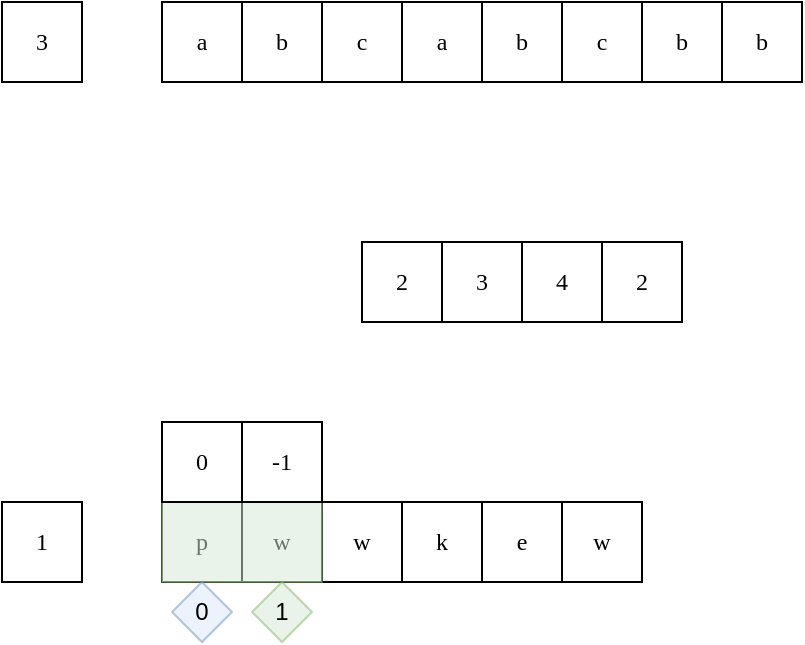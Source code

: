 <mxfile version="14.5.1" type="device" pages="6"><diagram id="EjArKT-MrFbx6aZLU-S4" name="lengthOfLongestSubstring"><mxGraphModel dx="1024" dy="592" grid="1" gridSize="10" guides="1" tooltips="1" connect="1" arrows="1" fold="1" page="1" pageScale="1" pageWidth="850" pageHeight="1100" math="0" shadow="0"><root><mxCell id="0"/><mxCell id="1" parent="0"/><mxCell id="BgKl-Kugh1oXJgKvmjiT-18" value="&lt;font face=&quot;Lucida Console&quot;&gt;e&lt;/font&gt;" style="rounded=0;whiteSpace=wrap;html=1;" parent="1" vertex="1"><mxGeometry x="280" y="530" width="40" height="40" as="geometry"/></mxCell><mxCell id="BgKl-Kugh1oXJgKvmjiT-19" value="&lt;font face=&quot;Lucida Console&quot;&gt;w&lt;/font&gt;" style="rounded=0;whiteSpace=wrap;html=1;" parent="1" vertex="1"><mxGeometry x="320" y="530" width="40" height="40" as="geometry"/></mxCell><mxCell id="C1ttHeHNdcTiGG76rLn--2" value="&lt;font face=&quot;Lucida Console&quot;&gt;a&lt;/font&gt;" style="rounded=0;whiteSpace=wrap;html=1;" parent="1" vertex="1"><mxGeometry x="120" y="280" width="40" height="40" as="geometry"/></mxCell><mxCell id="C1ttHeHNdcTiGG76rLn--3" value="&lt;font face=&quot;Lucida Console&quot;&gt;b&lt;/font&gt;" style="rounded=0;whiteSpace=wrap;html=1;" parent="1" vertex="1"><mxGeometry x="160" y="280" width="40" height="40" as="geometry"/></mxCell><mxCell id="C1ttHeHNdcTiGG76rLn--4" value="&lt;font face=&quot;Lucida Console&quot;&gt;c&lt;/font&gt;" style="rounded=0;whiteSpace=wrap;html=1;" parent="1" vertex="1"><mxGeometry x="200" y="280" width="40" height="40" as="geometry"/></mxCell><mxCell id="C1ttHeHNdcTiGG76rLn--5" value="&lt;font face=&quot;Lucida Console&quot;&gt;a&lt;/font&gt;" style="rounded=0;whiteSpace=wrap;html=1;" parent="1" vertex="1"><mxGeometry x="240" y="280" width="40" height="40" as="geometry"/></mxCell><mxCell id="C1ttHeHNdcTiGG76rLn--6" value="&lt;font face=&quot;Lucida Console&quot;&gt;b&lt;/font&gt;" style="rounded=0;whiteSpace=wrap;html=1;" parent="1" vertex="1"><mxGeometry x="280" y="280" width="40" height="40" as="geometry"/></mxCell><mxCell id="C1ttHeHNdcTiGG76rLn--7" value="&lt;font face=&quot;Lucida Console&quot;&gt;c&lt;/font&gt;" style="rounded=0;whiteSpace=wrap;html=1;" parent="1" vertex="1"><mxGeometry x="320" y="280" width="40" height="40" as="geometry"/></mxCell><mxCell id="C1ttHeHNdcTiGG76rLn--8" value="&lt;font face=&quot;Lucida Console&quot;&gt;b&lt;/font&gt;" style="rounded=0;whiteSpace=wrap;html=1;" parent="1" vertex="1"><mxGeometry x="360" y="280" width="40" height="40" as="geometry"/></mxCell><mxCell id="C1ttHeHNdcTiGG76rLn--9" value="&lt;font face=&quot;Lucida Console&quot;&gt;b&lt;/font&gt;" style="rounded=0;whiteSpace=wrap;html=1;" parent="1" vertex="1"><mxGeometry x="400" y="280" width="40" height="40" as="geometry"/></mxCell><mxCell id="C1ttHeHNdcTiGG76rLn--20" value="&lt;font face=&quot;Lucida Console&quot;&gt;3&lt;/font&gt;" style="rounded=0;whiteSpace=wrap;html=1;" parent="1" vertex="1"><mxGeometry x="40" y="280" width="40" height="40" as="geometry"/></mxCell><mxCell id="BgKl-Kugh1oXJgKvmjiT-6" value="&lt;font face=&quot;Lucida Console&quot;&gt;p&lt;/font&gt;" style="rounded=0;whiteSpace=wrap;html=1;" parent="1" vertex="1"><mxGeometry x="120" y="530" width="40" height="40" as="geometry"/></mxCell><mxCell id="BgKl-Kugh1oXJgKvmjiT-7" value="&lt;font face=&quot;Lucida Console&quot;&gt;w&lt;/font&gt;" style="rounded=0;whiteSpace=wrap;html=1;" parent="1" vertex="1"><mxGeometry x="160" y="530" width="40" height="40" as="geometry"/></mxCell><mxCell id="BgKl-Kugh1oXJgKvmjiT-8" value="&lt;font face=&quot;Lucida Console&quot;&gt;w&lt;/font&gt;" style="rounded=0;whiteSpace=wrap;html=1;" parent="1" vertex="1"><mxGeometry x="200" y="530" width="40" height="40" as="geometry"/></mxCell><mxCell id="BgKl-Kugh1oXJgKvmjiT-9" value="&lt;font face=&quot;Lucida Console&quot;&gt;k&lt;/font&gt;" style="rounded=0;whiteSpace=wrap;html=1;" parent="1" vertex="1"><mxGeometry x="240" y="530" width="40" height="40" as="geometry"/></mxCell><mxCell id="BgKl-Kugh1oXJgKvmjiT-14" value="&lt;font face=&quot;Lucida Console&quot;&gt;1&lt;/font&gt;" style="rounded=0;whiteSpace=wrap;html=1;" parent="1" vertex="1"><mxGeometry x="40" y="530" width="40" height="40" as="geometry"/></mxCell><mxCell id="BgKl-Kugh1oXJgKvmjiT-1" value="" style="rounded=0;whiteSpace=wrap;html=1;fillColor=#d5e8d4;strokeColor=#82b366;opacity=50;" parent="1" vertex="1"><mxGeometry x="120" y="530" width="80" height="40" as="geometry"/></mxCell><mxCell id="BgKl-Kugh1oXJgKvmjiT-38" value="1" style="rhombus;whiteSpace=wrap;html=1;opacity=50;fillColor=#d5e8d4;strokeColor=#82b366;" parent="1" vertex="1"><mxGeometry x="165" y="570" width="30" height="30" as="geometry"/></mxCell><mxCell id="BgKl-Kugh1oXJgKvmjiT-39" value="0" style="rhombus;whiteSpace=wrap;html=1;opacity=50;fillColor=#dae8fc;strokeColor=#6c8ebf;" parent="1" vertex="1"><mxGeometry x="125" y="570" width="30" height="30" as="geometry"/></mxCell><mxCell id="BgKl-Kugh1oXJgKvmjiT-48" value="&lt;font face=&quot;Lucida Console&quot;&gt;3&lt;/font&gt;" style="rounded=0;whiteSpace=wrap;html=1;" parent="1" vertex="1"><mxGeometry x="260" y="400" width="40" height="40" as="geometry"/></mxCell><mxCell id="BgKl-Kugh1oXJgKvmjiT-49" value="&lt;font face=&quot;Lucida Console&quot;&gt;4&lt;/font&gt;" style="rounded=0;whiteSpace=wrap;html=1;" parent="1" vertex="1"><mxGeometry x="300" y="400" width="40" height="40" as="geometry"/></mxCell><mxCell id="BgKl-Kugh1oXJgKvmjiT-50" value="&lt;font face=&quot;Lucida Console&quot;&gt;2&lt;/font&gt;" style="rounded=0;whiteSpace=wrap;html=1;" parent="1" vertex="1"><mxGeometry x="220" y="400" width="40" height="40" as="geometry"/></mxCell><mxCell id="BgKl-Kugh1oXJgKvmjiT-51" value="&lt;font face=&quot;Lucida Console&quot;&gt;2&lt;/font&gt;" style="rounded=0;whiteSpace=wrap;html=1;" parent="1" vertex="1"><mxGeometry x="340" y="400" width="40" height="40" as="geometry"/></mxCell><mxCell id="BgKl-Kugh1oXJgKvmjiT-52" value="&lt;font face=&quot;Lucida Console&quot;&gt;0&lt;/font&gt;" style="rounded=0;whiteSpace=wrap;html=1;" parent="1" vertex="1"><mxGeometry x="120" y="490" width="40" height="40" as="geometry"/></mxCell><mxCell id="BgKl-Kugh1oXJgKvmjiT-53" value="&lt;font face=&quot;Lucida Console&quot;&gt;-1&lt;/font&gt;" style="rounded=0;whiteSpace=wrap;html=1;" parent="1" vertex="1"><mxGeometry x="160" y="490" width="40" height="40" as="geometry"/></mxCell></root></mxGraphModel></diagram><diagram id="qLC5KcLsnqycW6j09R6p" name="zconvert"><mxGraphModel dx="1205" dy="696" grid="1" gridSize="10" guides="1" tooltips="1" connect="1" arrows="1" fold="1" page="1" pageScale="1" pageWidth="850" pageHeight="1100" math="0" shadow="0"><root><mxCell id="GXXqOnW8JvlnDVuBbXDi-0"/><mxCell id="GXXqOnW8JvlnDVuBbXDi-1" parent="GXXqOnW8JvlnDVuBbXDi-0"/><mxCell id="vyWOYmp4SPsXr3GixhwU-0" value="&lt;font face=&quot;Lucida Console&quot;&gt;a&lt;/font&gt;" style="rounded=0;whiteSpace=wrap;html=1;" parent="GXXqOnW8JvlnDVuBbXDi-1" vertex="1"><mxGeometry x="280" y="480" width="40" height="40" as="geometry"/></mxCell><mxCell id="vyWOYmp4SPsXr3GixhwU-1" value="&lt;font face=&quot;Lucida Console&quot;&gt;l&lt;/font&gt;" style="rounded=0;whiteSpace=wrap;html=1;" parent="GXXqOnW8JvlnDVuBbXDi-1" vertex="1"><mxGeometry x="320" y="480" width="40" height="40" as="geometry"/></mxCell><mxCell id="vyWOYmp4SPsXr3GixhwU-2" value="&lt;font face=&quot;Lucida Console&quot;&gt;p&lt;/font&gt;" style="rounded=0;whiteSpace=wrap;html=1;" parent="GXXqOnW8JvlnDVuBbXDi-1" vertex="1"><mxGeometry x="120" y="480" width="40" height="40" as="geometry"/></mxCell><mxCell id="vyWOYmp4SPsXr3GixhwU-3" value="&lt;font face=&quot;Lucida Console&quot;&gt;a&lt;/font&gt;" style="rounded=0;whiteSpace=wrap;html=1;" parent="GXXqOnW8JvlnDVuBbXDi-1" vertex="1"><mxGeometry x="160" y="480" width="40" height="40" as="geometry"/></mxCell><mxCell id="vyWOYmp4SPsXr3GixhwU-4" value="&lt;font face=&quot;Lucida Console&quot;&gt;y&lt;/font&gt;" style="rounded=0;whiteSpace=wrap;html=1;" parent="GXXqOnW8JvlnDVuBbXDi-1" vertex="1"><mxGeometry x="200" y="480" width="40" height="40" as="geometry"/></mxCell><mxCell id="vyWOYmp4SPsXr3GixhwU-5" value="&lt;font face=&quot;Lucida Console&quot;&gt;p&lt;/font&gt;" style="rounded=0;whiteSpace=wrap;html=1;" parent="GXXqOnW8JvlnDVuBbXDi-1" vertex="1"><mxGeometry x="240" y="480" width="40" height="40" as="geometry"/></mxCell><mxCell id="vyWOYmp4SPsXr3GixhwU-7" value="3" style="rhombus;whiteSpace=wrap;html=1;opacity=50;fillColor=#d5e8d4;strokeColor=#82b366;" parent="GXXqOnW8JvlnDVuBbXDi-1" vertex="1"><mxGeometry x="90" y="610" width="30" height="30" as="geometry"/></mxCell><mxCell id="vyWOYmp4SPsXr3GixhwU-11" value="&lt;font face=&quot;Lucida Console&quot;&gt;s&lt;/font&gt;" style="rounded=0;whiteSpace=wrap;html=1;" parent="GXXqOnW8JvlnDVuBbXDi-1" vertex="1"><mxGeometry x="400" y="480" width="40" height="40" as="geometry"/></mxCell><mxCell id="vyWOYmp4SPsXr3GixhwU-12" value="&lt;font face=&quot;Lucida Console&quot;&gt;h&lt;/font&gt;" style="rounded=0;whiteSpace=wrap;html=1;" parent="GXXqOnW8JvlnDVuBbXDi-1" vertex="1"><mxGeometry x="440" y="480" width="40" height="40" as="geometry"/></mxCell><mxCell id="vyWOYmp4SPsXr3GixhwU-13" value="&lt;font face=&quot;Lucida Console&quot;&gt;i&lt;/font&gt;" style="rounded=0;whiteSpace=wrap;html=1;" parent="GXXqOnW8JvlnDVuBbXDi-1" vertex="1"><mxGeometry x="360" y="480" width="40" height="40" as="geometry"/></mxCell><mxCell id="vyWOYmp4SPsXr3GixhwU-14" value="&lt;font face=&quot;Lucida Console&quot;&gt;r&lt;/font&gt;" style="rounded=0;whiteSpace=wrap;html=1;" parent="GXXqOnW8JvlnDVuBbXDi-1" vertex="1"><mxGeometry x="520" y="480" width="40" height="40" as="geometry"/></mxCell><mxCell id="vyWOYmp4SPsXr3GixhwU-15" value="&lt;font face=&quot;Lucida Console&quot;&gt;i&lt;/font&gt;" style="rounded=0;whiteSpace=wrap;html=1;" parent="GXXqOnW8JvlnDVuBbXDi-1" vertex="1"><mxGeometry x="560" y="480" width="40" height="40" as="geometry"/></mxCell><mxCell id="vyWOYmp4SPsXr3GixhwU-16" value="&lt;font face=&quot;Lucida Console&quot;&gt;i&lt;/font&gt;" style="rounded=0;whiteSpace=wrap;html=1;" parent="GXXqOnW8JvlnDVuBbXDi-1" vertex="1"><mxGeometry x="480" y="480" width="40" height="40" as="geometry"/></mxCell><mxCell id="vyWOYmp4SPsXr3GixhwU-17" value="&lt;font face=&quot;Lucida Console&quot;&gt;g&lt;/font&gt;" style="rounded=0;whiteSpace=wrap;html=1;" parent="GXXqOnW8JvlnDVuBbXDi-1" vertex="1"><mxGeometry x="640" y="480" width="40" height="40" as="geometry"/></mxCell><mxCell id="vyWOYmp4SPsXr3GixhwU-19" value="&lt;font face=&quot;Lucida Console&quot;&gt;n&lt;/font&gt;" style="rounded=0;whiteSpace=wrap;html=1;" parent="GXXqOnW8JvlnDVuBbXDi-1" vertex="1"><mxGeometry x="600" y="480" width="40" height="40" as="geometry"/></mxCell><mxCell id="vyWOYmp4SPsXr3GixhwU-20" value="&lt;font face=&quot;Lucida Console&quot;&gt;p&lt;/font&gt;" style="rounded=0;whiteSpace=wrap;html=1;" parent="GXXqOnW8JvlnDVuBbXDi-1" vertex="1"><mxGeometry x="120" y="640" width="40" height="40" as="geometry"/></mxCell><mxCell id="vyWOYmp4SPsXr3GixhwU-21" value="&lt;font face=&quot;Lucida Console&quot;&gt;a&lt;/font&gt;" style="rounded=0;whiteSpace=wrap;html=1;" parent="GXXqOnW8JvlnDVuBbXDi-1" vertex="1"><mxGeometry x="120" y="680" width="40" height="40" as="geometry"/></mxCell><mxCell id="vyWOYmp4SPsXr3GixhwU-22" value="&lt;font face=&quot;Lucida Console&quot;&gt;y&lt;/font&gt;" style="rounded=0;whiteSpace=wrap;html=1;" parent="GXXqOnW8JvlnDVuBbXDi-1" vertex="1"><mxGeometry x="120" y="720" width="40" height="40" as="geometry"/></mxCell><mxCell id="vyWOYmp4SPsXr3GixhwU-23" value="3" style="rhombus;whiteSpace=wrap;html=1;opacity=50;fillColor=#dae8fc;strokeColor=#6c8ebf;" parent="GXXqOnW8JvlnDVuBbXDi-1" vertex="1"><mxGeometry x="165" y="610" width="30" height="30" as="geometry"/></mxCell><mxCell id="vyWOYmp4SPsXr3GixhwU-24" value="&lt;font face=&quot;Lucida Console&quot;&gt;p&lt;/font&gt;" style="rounded=0;whiteSpace=wrap;html=1;" parent="GXXqOnW8JvlnDVuBbXDi-1" vertex="1"><mxGeometry x="160" y="680" width="40" height="40" as="geometry"/></mxCell><mxCell id="vyWOYmp4SPsXr3GixhwU-25" value="&lt;font face=&quot;Lucida Console&quot;&gt;a&lt;/font&gt;" style="rounded=0;whiteSpace=wrap;html=1;" parent="GXXqOnW8JvlnDVuBbXDi-1" vertex="1"><mxGeometry x="200" y="640" width="40" height="40" as="geometry"/></mxCell><mxCell id="vyWOYmp4SPsXr3GixhwU-26" value="&lt;font face=&quot;Lucida Console&quot;&gt;l&lt;/font&gt;" style="rounded=0;whiteSpace=wrap;html=1;" parent="GXXqOnW8JvlnDVuBbXDi-1" vertex="1"><mxGeometry x="200" y="680" width="40" height="40" as="geometry"/></mxCell><mxCell id="vyWOYmp4SPsXr3GixhwU-27" value="&lt;font face=&quot;Lucida Console&quot;&gt;i&lt;/font&gt;" style="rounded=0;whiteSpace=wrap;html=1;" parent="GXXqOnW8JvlnDVuBbXDi-1" vertex="1"><mxGeometry x="200" y="720" width="40" height="40" as="geometry"/></mxCell><mxCell id="vyWOYmp4SPsXr3GixhwU-29" value="7" style="rhombus;whiteSpace=wrap;html=1;opacity=50;fillColor=#dae8fc;strokeColor=#6c8ebf;" parent="GXXqOnW8JvlnDVuBbXDi-1" vertex="1"><mxGeometry x="245" y="610" width="30" height="30" as="geometry"/></mxCell><mxCell id="vyWOYmp4SPsXr3GixhwU-30" value="&lt;font face=&quot;Lucida Console&quot;&gt;s&lt;/font&gt;" style="rounded=0;whiteSpace=wrap;html=1;" parent="GXXqOnW8JvlnDVuBbXDi-1" vertex="1"><mxGeometry x="240" y="680" width="40" height="40" as="geometry"/></mxCell><mxCell id="vyWOYmp4SPsXr3GixhwU-31" value="&lt;font face=&quot;Lucida Console&quot;&gt;h&lt;/font&gt;" style="rounded=0;whiteSpace=wrap;html=1;" parent="GXXqOnW8JvlnDVuBbXDi-1" vertex="1"><mxGeometry x="280" y="640" width="40" height="40" as="geometry"/></mxCell><mxCell id="vyWOYmp4SPsXr3GixhwU-32" value="&lt;font face=&quot;Lucida Console&quot;&gt;i&lt;/font&gt;" style="rounded=0;whiteSpace=wrap;html=1;" parent="GXXqOnW8JvlnDVuBbXDi-1" vertex="1"><mxGeometry x="280" y="680" width="40" height="40" as="geometry"/></mxCell><mxCell id="vyWOYmp4SPsXr3GixhwU-33" value="&lt;font face=&quot;Lucida Console&quot;&gt;r&lt;/font&gt;" style="rounded=0;whiteSpace=wrap;html=1;" parent="GXXqOnW8JvlnDVuBbXDi-1" vertex="1"><mxGeometry x="280" y="720" width="40" height="40" as="geometry"/></mxCell><mxCell id="vyWOYmp4SPsXr3GixhwU-34" value="&lt;font face=&quot;Lucida Console&quot;&gt;i&lt;/font&gt;" style="rounded=0;whiteSpace=wrap;html=1;" parent="GXXqOnW8JvlnDVuBbXDi-1" vertex="1"><mxGeometry x="320" y="680" width="40" height="40" as="geometry"/></mxCell><mxCell id="vyWOYmp4SPsXr3GixhwU-36" value="11" style="rhombus;whiteSpace=wrap;html=1;opacity=50;fillColor=#dae8fc;strokeColor=#6c8ebf;" parent="GXXqOnW8JvlnDVuBbXDi-1" vertex="1"><mxGeometry x="325" y="610" width="30" height="30" as="geometry"/></mxCell><mxCell id="vyWOYmp4SPsXr3GixhwU-37" value="&lt;font face=&quot;Lucida Console&quot;&gt;n&lt;/font&gt;" style="rounded=0;whiteSpace=wrap;html=1;" parent="GXXqOnW8JvlnDVuBbXDi-1" vertex="1"><mxGeometry x="360" y="640" width="40" height="40" as="geometry"/></mxCell><mxCell id="vyWOYmp4SPsXr3GixhwU-38" value="&lt;font face=&quot;Lucida Console&quot;&gt;g&lt;/font&gt;" style="rounded=0;whiteSpace=wrap;html=1;" parent="GXXqOnW8JvlnDVuBbXDi-1" vertex="1"><mxGeometry x="360" y="680" width="40" height="40" as="geometry"/></mxCell><mxCell id="vyWOYmp4SPsXr3GixhwU-39" value="4" style="rhombus;whiteSpace=wrap;html=1;opacity=50;fillColor=#d5e8d4;strokeColor=#82b366;" parent="GXXqOnW8JvlnDVuBbXDi-1" vertex="1"><mxGeometry x="90" y="810" width="30" height="30" as="geometry"/></mxCell><mxCell id="vyWOYmp4SPsXr3GixhwU-40" value="&lt;font face=&quot;Lucida Console&quot;&gt;p&lt;/font&gt;" style="rounded=0;whiteSpace=wrap;html=1;" parent="GXXqOnW8JvlnDVuBbXDi-1" vertex="1"><mxGeometry x="120" y="840" width="40" height="40" as="geometry"/></mxCell><mxCell id="vyWOYmp4SPsXr3GixhwU-41" value="&lt;font face=&quot;Lucida Console&quot;&gt;a&lt;/font&gt;" style="rounded=0;whiteSpace=wrap;html=1;" parent="GXXqOnW8JvlnDVuBbXDi-1" vertex="1"><mxGeometry x="120" y="880" width="40" height="40" as="geometry"/></mxCell><mxCell id="vyWOYmp4SPsXr3GixhwU-42" value="&lt;font face=&quot;Lucida Console&quot;&gt;y&lt;/font&gt;" style="rounded=0;whiteSpace=wrap;html=1;" parent="GXXqOnW8JvlnDVuBbXDi-1" vertex="1"><mxGeometry x="120" y="920" width="40" height="40" as="geometry"/></mxCell><mxCell id="vyWOYmp4SPsXr3GixhwU-43" value="4" style="rhombus;whiteSpace=wrap;html=1;opacity=50;fillColor=#dae8fc;strokeColor=#6c8ebf;" parent="GXXqOnW8JvlnDVuBbXDi-1" vertex="1"><mxGeometry x="165" y="810" width="30" height="30" as="geometry"/></mxCell><mxCell id="vyWOYmp4SPsXr3GixhwU-44" value="&lt;font face=&quot;Lucida Console&quot;&gt;p&lt;/font&gt;" style="rounded=0;whiteSpace=wrap;html=1;" parent="GXXqOnW8JvlnDVuBbXDi-1" vertex="1"><mxGeometry x="120" y="960" width="40" height="40" as="geometry"/></mxCell><mxCell id="vyWOYmp4SPsXr3GixhwU-45" value="&lt;font face=&quot;Lucida Console&quot;&gt;a&lt;/font&gt;" style="rounded=0;whiteSpace=wrap;html=1;" parent="GXXqOnW8JvlnDVuBbXDi-1" vertex="1"><mxGeometry x="160" y="920" width="40" height="40" as="geometry"/></mxCell><mxCell id="vyWOYmp4SPsXr3GixhwU-46" value="&lt;font face=&quot;Lucida Console&quot;&gt;l&lt;/font&gt;" style="rounded=0;whiteSpace=wrap;html=1;" parent="GXXqOnW8JvlnDVuBbXDi-1" vertex="1"><mxGeometry x="200" y="880" width="40" height="40" as="geometry"/></mxCell><mxCell id="vyWOYmp4SPsXr3GixhwU-47" value="&lt;font face=&quot;Lucida Console&quot;&gt;i&lt;/font&gt;" style="rounded=0;whiteSpace=wrap;html=1;" parent="GXXqOnW8JvlnDVuBbXDi-1" vertex="1"><mxGeometry x="240" y="840" width="40" height="40" as="geometry"/></mxCell><mxCell id="vyWOYmp4SPsXr3GixhwU-48" value="10" style="rhombus;whiteSpace=wrap;html=1;opacity=50;fillColor=#dae8fc;strokeColor=#6c8ebf;" parent="GXXqOnW8JvlnDVuBbXDi-1" vertex="1"><mxGeometry x="285" y="810" width="30" height="30" as="geometry"/></mxCell><mxCell id="vyWOYmp4SPsXr3GixhwU-49" value="&lt;font face=&quot;Lucida Console&quot;&gt;s&lt;/font&gt;" style="rounded=0;whiteSpace=wrap;html=1;" parent="GXXqOnW8JvlnDVuBbXDi-1" vertex="1"><mxGeometry x="240" y="880" width="40" height="40" as="geometry"/></mxCell><mxCell id="vyWOYmp4SPsXr3GixhwU-50" value="&lt;font face=&quot;Lucida Console&quot;&gt;h&lt;/font&gt;" style="rounded=0;whiteSpace=wrap;html=1;" parent="GXXqOnW8JvlnDVuBbXDi-1" vertex="1"><mxGeometry x="240" y="920" width="40" height="40" as="geometry"/></mxCell><mxCell id="vyWOYmp4SPsXr3GixhwU-51" value="&lt;font face=&quot;Lucida Console&quot;&gt;i&lt;/font&gt;" style="rounded=0;whiteSpace=wrap;html=1;" parent="GXXqOnW8JvlnDVuBbXDi-1" vertex="1"><mxGeometry x="240" y="960" width="40" height="40" as="geometry"/></mxCell><mxCell id="vyWOYmp4SPsXr3GixhwU-52" value="&lt;font face=&quot;Lucida Console&quot;&gt;r&lt;/font&gt;" style="rounded=0;whiteSpace=wrap;html=1;" parent="GXXqOnW8JvlnDVuBbXDi-1" vertex="1"><mxGeometry x="280" y="920" width="40" height="40" as="geometry"/></mxCell><mxCell id="vyWOYmp4SPsXr3GixhwU-53" value="&lt;font face=&quot;Lucida Console&quot;&gt;i&lt;/font&gt;" style="rounded=0;whiteSpace=wrap;html=1;" parent="GXXqOnW8JvlnDVuBbXDi-1" vertex="1"><mxGeometry x="320" y="880" width="40" height="40" as="geometry"/></mxCell><mxCell id="vyWOYmp4SPsXr3GixhwU-55" value="&lt;font face=&quot;Lucida Console&quot;&gt;n&lt;/font&gt;" style="rounded=0;whiteSpace=wrap;html=1;" parent="GXXqOnW8JvlnDVuBbXDi-1" vertex="1"><mxGeometry x="360" y="840" width="40" height="40" as="geometry"/></mxCell><mxCell id="vyWOYmp4SPsXr3GixhwU-56" value="&lt;font face=&quot;Lucida Console&quot;&gt;g&lt;/font&gt;" style="rounded=0;whiteSpace=wrap;html=1;" parent="GXXqOnW8JvlnDVuBbXDi-1" vertex="1"><mxGeometry x="360" y="880" width="40" height="40" as="geometry"/></mxCell><mxCell id="vyWOYmp4SPsXr3GixhwU-58" value="5" style="rhombus;whiteSpace=wrap;html=1;opacity=50;fillColor=#dae8fc;strokeColor=#6c8ebf;" parent="GXXqOnW8JvlnDVuBbXDi-1" vertex="1"><mxGeometry x="200" y="810" width="30" height="30" as="geometry"/></mxCell><mxCell id="vyWOYmp4SPsXr3GixhwU-59" value="11" style="rhombus;whiteSpace=wrap;html=1;opacity=50;fillColor=#dae8fc;strokeColor=#6c8ebf;" parent="GXXqOnW8JvlnDVuBbXDi-1" vertex="1"><mxGeometry x="325" y="810" width="30" height="30" as="geometry"/></mxCell><mxCell id="vyWOYmp4SPsXr3GixhwU-61" value="&lt;font face=&quot;Lucida Console&quot;&gt;4&lt;/font&gt;" style="rounded=0;whiteSpace=wrap;html=1;fillColor=#f5f5f5;strokeColor=#666666;fontColor=#333333;" parent="GXXqOnW8JvlnDVuBbXDi-1" vertex="1"><mxGeometry x="280" y="520" width="40" height="40" as="geometry"/></mxCell><mxCell id="vyWOYmp4SPsXr3GixhwU-62" value="&lt;font face=&quot;Lucida Console&quot;&gt;5&lt;/font&gt;" style="rounded=0;whiteSpace=wrap;html=1;fillColor=#f5f5f5;strokeColor=#666666;fontColor=#333333;" parent="GXXqOnW8JvlnDVuBbXDi-1" vertex="1"><mxGeometry x="320" y="520" width="40" height="40" as="geometry"/></mxCell><mxCell id="vyWOYmp4SPsXr3GixhwU-63" value="&lt;font face=&quot;Lucida Console&quot;&gt;0&lt;/font&gt;" style="rounded=0;whiteSpace=wrap;html=1;fillColor=#f5f5f5;strokeColor=#666666;fontColor=#333333;" parent="GXXqOnW8JvlnDVuBbXDi-1" vertex="1"><mxGeometry x="120" y="520" width="40" height="40" as="geometry"/></mxCell><mxCell id="vyWOYmp4SPsXr3GixhwU-64" value="&lt;font face=&quot;Lucida Console&quot;&gt;1&lt;/font&gt;" style="rounded=0;whiteSpace=wrap;html=1;fillColor=#f5f5f5;strokeColor=#666666;fontColor=#333333;" parent="GXXqOnW8JvlnDVuBbXDi-1" vertex="1"><mxGeometry x="160" y="520" width="40" height="40" as="geometry"/></mxCell><mxCell id="vyWOYmp4SPsXr3GixhwU-65" value="&lt;font face=&quot;Lucida Console&quot;&gt;2&lt;/font&gt;" style="rounded=0;whiteSpace=wrap;html=1;fillColor=#f5f5f5;strokeColor=#666666;fontColor=#333333;" parent="GXXqOnW8JvlnDVuBbXDi-1" vertex="1"><mxGeometry x="200" y="520" width="40" height="40" as="geometry"/></mxCell><mxCell id="vyWOYmp4SPsXr3GixhwU-66" value="&lt;font face=&quot;Lucida Console&quot;&gt;3&lt;/font&gt;" style="rounded=0;whiteSpace=wrap;html=1;fillColor=#f5f5f5;strokeColor=#666666;fontColor=#333333;" parent="GXXqOnW8JvlnDVuBbXDi-1" vertex="1"><mxGeometry x="240" y="520" width="40" height="40" as="geometry"/></mxCell><mxCell id="vyWOYmp4SPsXr3GixhwU-67" value="&lt;font face=&quot;Lucida Console&quot;&gt;7&lt;/font&gt;" style="rounded=0;whiteSpace=wrap;html=1;fillColor=#f5f5f5;strokeColor=#666666;fontColor=#333333;" parent="GXXqOnW8JvlnDVuBbXDi-1" vertex="1"><mxGeometry x="400" y="520" width="40" height="40" as="geometry"/></mxCell><mxCell id="vyWOYmp4SPsXr3GixhwU-68" value="&lt;font face=&quot;Lucida Console&quot;&gt;8&lt;/font&gt;" style="rounded=0;whiteSpace=wrap;html=1;fillColor=#f5f5f5;strokeColor=#666666;fontColor=#333333;" parent="GXXqOnW8JvlnDVuBbXDi-1" vertex="1"><mxGeometry x="440" y="520" width="40" height="40" as="geometry"/></mxCell><mxCell id="vyWOYmp4SPsXr3GixhwU-69" value="&lt;font face=&quot;Lucida Console&quot;&gt;6&lt;/font&gt;" style="rounded=0;whiteSpace=wrap;html=1;fillColor=#f5f5f5;strokeColor=#666666;fontColor=#333333;" parent="GXXqOnW8JvlnDVuBbXDi-1" vertex="1"><mxGeometry x="360" y="520" width="40" height="40" as="geometry"/></mxCell><mxCell id="vyWOYmp4SPsXr3GixhwU-70" value="&lt;font face=&quot;Lucida Console&quot;&gt;10&lt;/font&gt;" style="rounded=0;whiteSpace=wrap;html=1;fillColor=#f5f5f5;strokeColor=#666666;fontColor=#333333;" parent="GXXqOnW8JvlnDVuBbXDi-1" vertex="1"><mxGeometry x="520" y="520" width="40" height="40" as="geometry"/></mxCell><mxCell id="vyWOYmp4SPsXr3GixhwU-71" value="&lt;font face=&quot;Lucida Console&quot;&gt;11&lt;/font&gt;" style="rounded=0;whiteSpace=wrap;html=1;fillColor=#f5f5f5;strokeColor=#666666;fontColor=#333333;" parent="GXXqOnW8JvlnDVuBbXDi-1" vertex="1"><mxGeometry x="560" y="520" width="40" height="40" as="geometry"/></mxCell><mxCell id="vyWOYmp4SPsXr3GixhwU-72" value="&lt;font face=&quot;Lucida Console&quot;&gt;9&lt;/font&gt;" style="rounded=0;whiteSpace=wrap;html=1;fillColor=#f5f5f5;strokeColor=#666666;fontColor=#333333;" parent="GXXqOnW8JvlnDVuBbXDi-1" vertex="1"><mxGeometry x="480" y="520" width="40" height="40" as="geometry"/></mxCell><mxCell id="vyWOYmp4SPsXr3GixhwU-73" value="&lt;font face=&quot;Lucida Console&quot;&gt;13&lt;/font&gt;" style="rounded=0;whiteSpace=wrap;html=1;fillColor=#f5f5f5;strokeColor=#666666;fontColor=#333333;" parent="GXXqOnW8JvlnDVuBbXDi-1" vertex="1"><mxGeometry x="640" y="520" width="40" height="40" as="geometry"/></mxCell><mxCell id="vyWOYmp4SPsXr3GixhwU-74" value="&lt;font face=&quot;Lucida Console&quot;&gt;12&lt;/font&gt;" style="rounded=0;whiteSpace=wrap;html=1;fillColor=#f5f5f5;strokeColor=#666666;fontColor=#333333;" parent="GXXqOnW8JvlnDVuBbXDi-1" vertex="1"><mxGeometry x="600" y="520" width="40" height="40" as="geometry"/></mxCell><mxCell id="vyWOYmp4SPsXr3GixhwU-88" value="&lt;font face=&quot;Lucida Console&quot;&gt;a&lt;/font&gt;" style="rounded=0;whiteSpace=wrap;html=1;" parent="GXXqOnW8JvlnDVuBbXDi-1" vertex="1"><mxGeometry x="920" y="480" width="40" height="40" as="geometry"/></mxCell><mxCell id="vyWOYmp4SPsXr3GixhwU-89" value="&lt;font face=&quot;Lucida Console&quot;&gt;l&lt;/font&gt;" style="rounded=0;whiteSpace=wrap;html=1;" parent="GXXqOnW8JvlnDVuBbXDi-1" vertex="1"><mxGeometry x="960" y="480" width="40" height="40" as="geometry"/></mxCell><mxCell id="vyWOYmp4SPsXr3GixhwU-90" value="&lt;font face=&quot;Lucida Console&quot;&gt;p&lt;/font&gt;" style="rounded=0;whiteSpace=wrap;html=1;" parent="GXXqOnW8JvlnDVuBbXDi-1" vertex="1"><mxGeometry x="760" y="480" width="40" height="40" as="geometry"/></mxCell><mxCell id="vyWOYmp4SPsXr3GixhwU-91" value="&lt;font face=&quot;Lucida Console&quot;&gt;a&lt;/font&gt;" style="rounded=0;whiteSpace=wrap;html=1;" parent="GXXqOnW8JvlnDVuBbXDi-1" vertex="1"><mxGeometry x="800" y="480" width="40" height="40" as="geometry"/></mxCell><mxCell id="vyWOYmp4SPsXr3GixhwU-92" value="&lt;font face=&quot;Lucida Console&quot;&gt;y&lt;/font&gt;" style="rounded=0;whiteSpace=wrap;html=1;" parent="GXXqOnW8JvlnDVuBbXDi-1" vertex="1"><mxGeometry x="840" y="480" width="40" height="40" as="geometry"/></mxCell><mxCell id="vyWOYmp4SPsXr3GixhwU-93" value="&lt;font face=&quot;Lucida Console&quot;&gt;p&lt;/font&gt;" style="rounded=0;whiteSpace=wrap;html=1;" parent="GXXqOnW8JvlnDVuBbXDi-1" vertex="1"><mxGeometry x="880" y="480" width="40" height="40" as="geometry"/></mxCell><mxCell id="vyWOYmp4SPsXr3GixhwU-95" value="&lt;font face=&quot;Lucida Console&quot;&gt;s&lt;/font&gt;" style="rounded=0;whiteSpace=wrap;html=1;" parent="GXXqOnW8JvlnDVuBbXDi-1" vertex="1"><mxGeometry x="1040" y="480" width="40" height="40" as="geometry"/></mxCell><mxCell id="vyWOYmp4SPsXr3GixhwU-96" value="&lt;font face=&quot;Lucida Console&quot;&gt;h&lt;/font&gt;" style="rounded=0;whiteSpace=wrap;html=1;" parent="GXXqOnW8JvlnDVuBbXDi-1" vertex="1"><mxGeometry x="1080" y="480" width="40" height="40" as="geometry"/></mxCell><mxCell id="vyWOYmp4SPsXr3GixhwU-97" value="&lt;font face=&quot;Lucida Console&quot;&gt;i&lt;/font&gt;" style="rounded=0;whiteSpace=wrap;html=1;" parent="GXXqOnW8JvlnDVuBbXDi-1" vertex="1"><mxGeometry x="1000" y="480" width="40" height="40" as="geometry"/></mxCell><mxCell id="vyWOYmp4SPsXr3GixhwU-98" value="&lt;font face=&quot;Lucida Console&quot;&gt;r&lt;/font&gt;" style="rounded=0;whiteSpace=wrap;html=1;" parent="GXXqOnW8JvlnDVuBbXDi-1" vertex="1"><mxGeometry x="1160" y="480" width="40" height="40" as="geometry"/></mxCell><mxCell id="vyWOYmp4SPsXr3GixhwU-99" value="&lt;font face=&quot;Lucida Console&quot;&gt;i&lt;/font&gt;" style="rounded=0;whiteSpace=wrap;html=1;" parent="GXXqOnW8JvlnDVuBbXDi-1" vertex="1"><mxGeometry x="1200" y="480" width="40" height="40" as="geometry"/></mxCell><mxCell id="vyWOYmp4SPsXr3GixhwU-100" value="&lt;font face=&quot;Lucida Console&quot;&gt;i&lt;/font&gt;" style="rounded=0;whiteSpace=wrap;html=1;" parent="GXXqOnW8JvlnDVuBbXDi-1" vertex="1"><mxGeometry x="1120" y="480" width="40" height="40" as="geometry"/></mxCell><mxCell id="vyWOYmp4SPsXr3GixhwU-101" value="&lt;font face=&quot;Lucida Console&quot;&gt;g&lt;/font&gt;" style="rounded=0;whiteSpace=wrap;html=1;" parent="GXXqOnW8JvlnDVuBbXDi-1" vertex="1"><mxGeometry x="1280" y="480" width="40" height="40" as="geometry"/></mxCell><mxCell id="vyWOYmp4SPsXr3GixhwU-102" value="&lt;font face=&quot;Lucida Console&quot;&gt;n&lt;/font&gt;" style="rounded=0;whiteSpace=wrap;html=1;" parent="GXXqOnW8JvlnDVuBbXDi-1" vertex="1"><mxGeometry x="1240" y="480" width="40" height="40" as="geometry"/></mxCell><mxCell id="vyWOYmp4SPsXr3GixhwU-104" value="&lt;font face=&quot;Lucida Console&quot;&gt;4&lt;/font&gt;" style="rounded=0;whiteSpace=wrap;html=1;fillColor=#f5f5f5;strokeColor=#666666;fontColor=#333333;" parent="GXXqOnW8JvlnDVuBbXDi-1" vertex="1"><mxGeometry x="920" y="520" width="40" height="40" as="geometry"/></mxCell><mxCell id="vyWOYmp4SPsXr3GixhwU-105" value="&lt;font face=&quot;Lucida Console&quot;&gt;5&lt;/font&gt;" style="rounded=0;whiteSpace=wrap;html=1;fillColor=#f5f5f5;strokeColor=#666666;fontColor=#333333;" parent="GXXqOnW8JvlnDVuBbXDi-1" vertex="1"><mxGeometry x="960" y="520" width="40" height="40" as="geometry"/></mxCell><mxCell id="vyWOYmp4SPsXr3GixhwU-106" value="&lt;font face=&quot;Lucida Console&quot;&gt;0&lt;/font&gt;" style="rounded=0;whiteSpace=wrap;html=1;fillColor=#f5f5f5;strokeColor=#666666;fontColor=#333333;" parent="GXXqOnW8JvlnDVuBbXDi-1" vertex="1"><mxGeometry x="760" y="520" width="40" height="40" as="geometry"/></mxCell><mxCell id="vyWOYmp4SPsXr3GixhwU-107" value="&lt;font face=&quot;Lucida Console&quot;&gt;1&lt;/font&gt;" style="rounded=0;whiteSpace=wrap;html=1;fillColor=#f5f5f5;strokeColor=#666666;fontColor=#333333;" parent="GXXqOnW8JvlnDVuBbXDi-1" vertex="1"><mxGeometry x="800" y="520" width="40" height="40" as="geometry"/></mxCell><mxCell id="vyWOYmp4SPsXr3GixhwU-108" value="&lt;font face=&quot;Lucida Console&quot;&gt;2&lt;/font&gt;" style="rounded=0;whiteSpace=wrap;html=1;fillColor=#f5f5f5;strokeColor=#666666;fontColor=#333333;" parent="GXXqOnW8JvlnDVuBbXDi-1" vertex="1"><mxGeometry x="840" y="520" width="40" height="40" as="geometry"/></mxCell><mxCell id="vyWOYmp4SPsXr3GixhwU-109" value="&lt;font face=&quot;Lucida Console&quot;&gt;3&lt;/font&gt;" style="rounded=0;whiteSpace=wrap;html=1;fillColor=#f5f5f5;strokeColor=#666666;fontColor=#333333;" parent="GXXqOnW8JvlnDVuBbXDi-1" vertex="1"><mxGeometry x="880" y="520" width="40" height="40" as="geometry"/></mxCell><mxCell id="vyWOYmp4SPsXr3GixhwU-110" value="&lt;font face=&quot;Lucida Console&quot;&gt;7&lt;/font&gt;" style="rounded=0;whiteSpace=wrap;html=1;fillColor=#f5f5f5;strokeColor=#666666;fontColor=#333333;" parent="GXXqOnW8JvlnDVuBbXDi-1" vertex="1"><mxGeometry x="1040" y="520" width="40" height="40" as="geometry"/></mxCell><mxCell id="vyWOYmp4SPsXr3GixhwU-111" value="&lt;font face=&quot;Lucida Console&quot;&gt;8&lt;/font&gt;" style="rounded=0;whiteSpace=wrap;html=1;fillColor=#f5f5f5;strokeColor=#666666;fontColor=#333333;" parent="GXXqOnW8JvlnDVuBbXDi-1" vertex="1"><mxGeometry x="1080" y="520" width="40" height="40" as="geometry"/></mxCell><mxCell id="vyWOYmp4SPsXr3GixhwU-112" value="&lt;font face=&quot;Lucida Console&quot;&gt;6&lt;/font&gt;" style="rounded=0;whiteSpace=wrap;html=1;fillColor=#f5f5f5;strokeColor=#666666;fontColor=#333333;" parent="GXXqOnW8JvlnDVuBbXDi-1" vertex="1"><mxGeometry x="1000" y="520" width="40" height="40" as="geometry"/></mxCell><mxCell id="vyWOYmp4SPsXr3GixhwU-113" value="&lt;font face=&quot;Lucida Console&quot;&gt;10&lt;/font&gt;" style="rounded=0;whiteSpace=wrap;html=1;fillColor=#f5f5f5;strokeColor=#666666;fontColor=#333333;" parent="GXXqOnW8JvlnDVuBbXDi-1" vertex="1"><mxGeometry x="1160" y="520" width="40" height="40" as="geometry"/></mxCell><mxCell id="vyWOYmp4SPsXr3GixhwU-114" value="&lt;font face=&quot;Lucida Console&quot;&gt;11&lt;/font&gt;" style="rounded=0;whiteSpace=wrap;html=1;fillColor=#f5f5f5;strokeColor=#666666;fontColor=#333333;" parent="GXXqOnW8JvlnDVuBbXDi-1" vertex="1"><mxGeometry x="1200" y="520" width="40" height="40" as="geometry"/></mxCell><mxCell id="vyWOYmp4SPsXr3GixhwU-115" value="&lt;font face=&quot;Lucida Console&quot;&gt;9&lt;/font&gt;" style="rounded=0;whiteSpace=wrap;html=1;fillColor=#f5f5f5;strokeColor=#666666;fontColor=#333333;" parent="GXXqOnW8JvlnDVuBbXDi-1" vertex="1"><mxGeometry x="1120" y="520" width="40" height="40" as="geometry"/></mxCell><mxCell id="vyWOYmp4SPsXr3GixhwU-116" value="&lt;font face=&quot;Lucida Console&quot;&gt;13&lt;/font&gt;" style="rounded=0;whiteSpace=wrap;html=1;fillColor=#f5f5f5;strokeColor=#666666;fontColor=#333333;" parent="GXXqOnW8JvlnDVuBbXDi-1" vertex="1"><mxGeometry x="1280" y="520" width="40" height="40" as="geometry"/></mxCell><mxCell id="vyWOYmp4SPsXr3GixhwU-117" value="&lt;font face=&quot;Lucida Console&quot;&gt;12&lt;/font&gt;" style="rounded=0;whiteSpace=wrap;html=1;fillColor=#f5f5f5;strokeColor=#666666;fontColor=#333333;" parent="GXXqOnW8JvlnDVuBbXDi-1" vertex="1"><mxGeometry x="1240" y="520" width="40" height="40" as="geometry"/></mxCell><mxCell id="vyWOYmp4SPsXr3GixhwU-130" value="&lt;font face=&quot;Lucida Console&quot;&gt;0&lt;/font&gt;" style="rounded=0;whiteSpace=wrap;html=1;fillColor=#d5e8d4;strokeColor=#82b366;" parent="GXXqOnW8JvlnDVuBbXDi-1" vertex="1"><mxGeometry x="120" y="360" width="40" height="40" as="geometry"/></mxCell><mxCell id="vyWOYmp4SPsXr3GixhwU-131" value="&lt;font face=&quot;Lucida Console&quot;&gt;1&lt;/font&gt;" style="rounded=0;whiteSpace=wrap;html=1;fillColor=#d5e8d4;strokeColor=#82b366;" parent="GXXqOnW8JvlnDVuBbXDi-1" vertex="1"><mxGeometry x="160" y="400" width="40" height="40" as="geometry"/></mxCell><mxCell id="vyWOYmp4SPsXr3GixhwU-132" value="&lt;font face=&quot;Lucida Console&quot;&gt;2&lt;/font&gt;" style="rounded=0;whiteSpace=wrap;html=1;fillColor=#d5e8d4;strokeColor=#82b366;" parent="GXXqOnW8JvlnDVuBbXDi-1" vertex="1"><mxGeometry x="200" y="440" width="40" height="40" as="geometry"/></mxCell><mxCell id="vyWOYmp4SPsXr3GixhwU-133" value="&lt;font face=&quot;Lucida Console&quot;&gt;3&lt;/font&gt;" style="rounded=0;whiteSpace=wrap;html=1;fillColor=#d5e8d4;strokeColor=#82b366;" parent="GXXqOnW8JvlnDVuBbXDi-1" vertex="1"><mxGeometry x="240" y="400" width="40" height="40" as="geometry"/></mxCell><mxCell id="vyWOYmp4SPsXr3GixhwU-134" value="&lt;font face=&quot;Lucida Console&quot;&gt;4&lt;/font&gt;" style="rounded=0;whiteSpace=wrap;html=1;fillColor=#d5e8d4;strokeColor=#82b366;" parent="GXXqOnW8JvlnDVuBbXDi-1" vertex="1"><mxGeometry x="280" y="360" width="40" height="40" as="geometry"/></mxCell><mxCell id="vyWOYmp4SPsXr3GixhwU-135" value="&lt;font face=&quot;Lucida Console&quot;&gt;5&lt;/font&gt;" style="rounded=0;whiteSpace=wrap;html=1;fillColor=#d5e8d4;strokeColor=#82b366;" parent="GXXqOnW8JvlnDVuBbXDi-1" vertex="1"><mxGeometry x="320" y="400" width="40" height="40" as="geometry"/></mxCell><mxCell id="vyWOYmp4SPsXr3GixhwU-136" value="&lt;font face=&quot;Lucida Console&quot;&gt;6&lt;/font&gt;" style="rounded=0;whiteSpace=wrap;html=1;fillColor=#d5e8d4;strokeColor=#82b366;" parent="GXXqOnW8JvlnDVuBbXDi-1" vertex="1"><mxGeometry x="360" y="440" width="40" height="40" as="geometry"/></mxCell><mxCell id="vyWOYmp4SPsXr3GixhwU-137" value="&lt;font face=&quot;Lucida Console&quot;&gt;7&lt;/font&gt;" style="rounded=0;whiteSpace=wrap;html=1;fillColor=#d5e8d4;strokeColor=#82b366;" parent="GXXqOnW8JvlnDVuBbXDi-1" vertex="1"><mxGeometry x="400" y="400" width="40" height="40" as="geometry"/></mxCell><mxCell id="vyWOYmp4SPsXr3GixhwU-138" value="&lt;font face=&quot;Lucida Console&quot;&gt;8&lt;/font&gt;" style="rounded=0;whiteSpace=wrap;html=1;fillColor=#d5e8d4;strokeColor=#82b366;" parent="GXXqOnW8JvlnDVuBbXDi-1" vertex="1"><mxGeometry x="440" y="360" width="40" height="40" as="geometry"/></mxCell><mxCell id="vyWOYmp4SPsXr3GixhwU-139" value="&lt;font face=&quot;Lucida Console&quot;&gt;9&lt;/font&gt;" style="rounded=0;whiteSpace=wrap;html=1;fillColor=#d5e8d4;strokeColor=#82b366;" parent="GXXqOnW8JvlnDVuBbXDi-1" vertex="1"><mxGeometry x="480" y="400" width="40" height="40" as="geometry"/></mxCell><mxCell id="vyWOYmp4SPsXr3GixhwU-140" value="&lt;font face=&quot;Lucida Console&quot;&gt;10&lt;/font&gt;" style="rounded=0;whiteSpace=wrap;html=1;fillColor=#d5e8d4;strokeColor=#82b366;" parent="GXXqOnW8JvlnDVuBbXDi-1" vertex="1"><mxGeometry x="520" y="440" width="40" height="40" as="geometry"/></mxCell><mxCell id="vyWOYmp4SPsXr3GixhwU-141" value="&lt;font face=&quot;Lucida Console&quot;&gt;11&lt;/font&gt;" style="rounded=0;whiteSpace=wrap;html=1;fillColor=#d5e8d4;strokeColor=#82b366;" parent="GXXqOnW8JvlnDVuBbXDi-1" vertex="1"><mxGeometry x="560" y="400" width="40" height="40" as="geometry"/></mxCell><mxCell id="vyWOYmp4SPsXr3GixhwU-142" value="&lt;font face=&quot;Lucida Console&quot;&gt;12&lt;/font&gt;" style="rounded=0;whiteSpace=wrap;html=1;fillColor=#d5e8d4;strokeColor=#82b366;" parent="GXXqOnW8JvlnDVuBbXDi-1" vertex="1"><mxGeometry x="600" y="360" width="40" height="40" as="geometry"/></mxCell><mxCell id="vyWOYmp4SPsXr3GixhwU-143" value="&lt;font face=&quot;Lucida Console&quot;&gt;13&lt;/font&gt;" style="rounded=0;whiteSpace=wrap;html=1;fillColor=#d5e8d4;strokeColor=#82b366;" parent="GXXqOnW8JvlnDVuBbXDi-1" vertex="1"><mxGeometry x="640" y="400" width="40" height="40" as="geometry"/></mxCell><mxCell id="vyWOYmp4SPsXr3GixhwU-144" value="&lt;font face=&quot;Lucida Console&quot;&gt;0&lt;/font&gt;" style="rounded=0;whiteSpace=wrap;html=1;fillColor=#d5e8d4;strokeColor=#82b366;" parent="GXXqOnW8JvlnDVuBbXDi-1" vertex="1"><mxGeometry x="760" y="320" width="40" height="40" as="geometry"/></mxCell><mxCell id="vyWOYmp4SPsXr3GixhwU-145" value="&lt;font face=&quot;Lucida Console&quot;&gt;1&lt;/font&gt;" style="rounded=0;whiteSpace=wrap;html=1;fillColor=#d5e8d4;strokeColor=#82b366;" parent="GXXqOnW8JvlnDVuBbXDi-1" vertex="1"><mxGeometry x="800" y="360" width="40" height="40" as="geometry"/></mxCell><mxCell id="vyWOYmp4SPsXr3GixhwU-146" value="&lt;font face=&quot;Lucida Console&quot;&gt;2&lt;/font&gt;" style="rounded=0;whiteSpace=wrap;html=1;fillColor=#d5e8d4;strokeColor=#82b366;" parent="GXXqOnW8JvlnDVuBbXDi-1" vertex="1"><mxGeometry x="840" y="400" width="40" height="40" as="geometry"/></mxCell><mxCell id="vyWOYmp4SPsXr3GixhwU-147" value="&lt;font face=&quot;Lucida Console&quot;&gt;3&lt;/font&gt;" style="rounded=0;whiteSpace=wrap;html=1;fillColor=#d5e8d4;strokeColor=#82b366;" parent="GXXqOnW8JvlnDVuBbXDi-1" vertex="1"><mxGeometry x="880" y="440" width="40" height="40" as="geometry"/></mxCell><mxCell id="vyWOYmp4SPsXr3GixhwU-148" value="&lt;font face=&quot;Lucida Console&quot;&gt;4&lt;/font&gt;" style="rounded=0;whiteSpace=wrap;html=1;fillColor=#d5e8d4;strokeColor=#82b366;" parent="GXXqOnW8JvlnDVuBbXDi-1" vertex="1"><mxGeometry x="920" y="400" width="40" height="40" as="geometry"/></mxCell><mxCell id="vyWOYmp4SPsXr3GixhwU-149" value="&lt;font face=&quot;Lucida Console&quot;&gt;5&lt;/font&gt;" style="rounded=0;whiteSpace=wrap;html=1;fillColor=#d5e8d4;strokeColor=#82b366;" parent="GXXqOnW8JvlnDVuBbXDi-1" vertex="1"><mxGeometry x="960" y="360" width="40" height="40" as="geometry"/></mxCell><mxCell id="vyWOYmp4SPsXr3GixhwU-150" value="&lt;font face=&quot;Lucida Console&quot;&gt;6&lt;/font&gt;" style="rounded=0;whiteSpace=wrap;html=1;fillColor=#d5e8d4;strokeColor=#82b366;" parent="GXXqOnW8JvlnDVuBbXDi-1" vertex="1"><mxGeometry x="1000" y="320" width="40" height="40" as="geometry"/></mxCell><mxCell id="vyWOYmp4SPsXr3GixhwU-151" value="&lt;font face=&quot;Lucida Console&quot;&gt;7&lt;/font&gt;" style="rounded=0;whiteSpace=wrap;html=1;fillColor=#d5e8d4;strokeColor=#82b366;" parent="GXXqOnW8JvlnDVuBbXDi-1" vertex="1"><mxGeometry x="1040" y="360" width="40" height="40" as="geometry"/></mxCell><mxCell id="vyWOYmp4SPsXr3GixhwU-152" value="&lt;font face=&quot;Lucida Console&quot;&gt;8&lt;/font&gt;" style="rounded=0;whiteSpace=wrap;html=1;fillColor=#d5e8d4;strokeColor=#82b366;" parent="GXXqOnW8JvlnDVuBbXDi-1" vertex="1"><mxGeometry x="1080" y="400" width="40" height="40" as="geometry"/></mxCell><mxCell id="vyWOYmp4SPsXr3GixhwU-153" value="&lt;font face=&quot;Lucida Console&quot;&gt;9&lt;/font&gt;" style="rounded=0;whiteSpace=wrap;html=1;fillColor=#d5e8d4;strokeColor=#82b366;" parent="GXXqOnW8JvlnDVuBbXDi-1" vertex="1"><mxGeometry x="1120" y="440" width="40" height="40" as="geometry"/></mxCell><mxCell id="vyWOYmp4SPsXr3GixhwU-154" value="&lt;font face=&quot;Lucida Console&quot;&gt;10&lt;/font&gt;" style="rounded=0;whiteSpace=wrap;html=1;fillColor=#d5e8d4;strokeColor=#82b366;" parent="GXXqOnW8JvlnDVuBbXDi-1" vertex="1"><mxGeometry x="1160" y="400" width="40" height="40" as="geometry"/></mxCell><mxCell id="vyWOYmp4SPsXr3GixhwU-155" value="&lt;font face=&quot;Lucida Console&quot;&gt;11&lt;/font&gt;" style="rounded=0;whiteSpace=wrap;html=1;fillColor=#d5e8d4;strokeColor=#82b366;" parent="GXXqOnW8JvlnDVuBbXDi-1" vertex="1"><mxGeometry x="1200" y="360" width="40" height="40" as="geometry"/></mxCell><mxCell id="vyWOYmp4SPsXr3GixhwU-156" value="&lt;font face=&quot;Lucida Console&quot;&gt;12&lt;/font&gt;" style="rounded=0;whiteSpace=wrap;html=1;fillColor=#d5e8d4;strokeColor=#82b366;" parent="GXXqOnW8JvlnDVuBbXDi-1" vertex="1"><mxGeometry x="1240" y="320" width="40" height="40" as="geometry"/></mxCell><mxCell id="vyWOYmp4SPsXr3GixhwU-157" value="&lt;font face=&quot;Lucida Console&quot;&gt;13&lt;/font&gt;" style="rounded=0;whiteSpace=wrap;html=1;fillColor=#d5e8d4;strokeColor=#82b366;" parent="GXXqOnW8JvlnDVuBbXDi-1" vertex="1"><mxGeometry x="1280" y="360" width="40" height="40" as="geometry"/></mxCell><mxCell id="vyWOYmp4SPsXr3GixhwU-6" value="" style="rounded=0;whiteSpace=wrap;html=1;fillColor=#d5e8d4;strokeColor=#82b366;opacity=50;" parent="GXXqOnW8JvlnDVuBbXDi-1" vertex="1"><mxGeometry x="600" y="480" width="40" height="40" as="geometry"/></mxCell><mxCell id="vyWOYmp4SPsXr3GixhwU-163" value="&lt;div style=&quot;text-align: left&quot;&gt;&lt;span&gt;&lt;font face=&quot;Lucida Console&quot;&gt;row=3, step=4&lt;/font&gt;&lt;/span&gt;&lt;/div&gt;&lt;div style=&quot;text-align: left&quot;&gt;&lt;span&gt;&lt;font face=&quot;Lucida Console&quot;&gt;loop1 0, step&lt;/font&gt;&lt;/span&gt;&lt;/div&gt;&lt;div style=&quot;text-align: left&quot;&gt;&lt;span&gt;&lt;font face=&quot;Lucida Console&quot;&gt;loop2 1, step-2&lt;/font&gt;&lt;/span&gt;&lt;/div&gt;&lt;div style=&quot;text-align: left&quot;&gt;&lt;span&gt;&lt;font face=&quot;Lucida Console&quot;&gt;loop3 2, step-2-2&lt;/font&gt;&lt;/span&gt;&lt;/div&gt;" style="text;html=1;align=center;verticalAlign=middle;resizable=0;points=[];autosize=1;" parent="GXXqOnW8JvlnDVuBbXDi-1" vertex="1"><mxGeometry x="480" y="720" width="140" height="60" as="geometry"/></mxCell><mxCell id="vyWOYmp4SPsXr3GixhwU-164" value="&lt;div style=&quot;text-align: left&quot;&gt;&lt;span&gt;&lt;font face=&quot;Lucida Console&quot;&gt;row=4, step=6&lt;/font&gt;&lt;/span&gt;&lt;/div&gt;&lt;div style=&quot;text-align: left&quot;&gt;&lt;span&gt;&lt;font face=&quot;Lucida Console&quot;&gt;loop1 0, step&amp;nbsp;&lt;/font&gt;&lt;/span&gt;&lt;/div&gt;&lt;div style=&quot;text-align: left&quot;&gt;&lt;span&gt;&lt;font face=&quot;Lucida Console&quot;&gt;loop2 1, step-2&lt;/font&gt;&lt;/span&gt;&lt;/div&gt;&lt;div style=&quot;text-align: left&quot;&gt;&lt;span&gt;&lt;font face=&quot;Lucida Console&quot;&gt;loop3 2, step-2-2&lt;/font&gt;&lt;/span&gt;&lt;/div&gt;&lt;div style=&quot;text-align: left&quot;&gt;&lt;span&gt;&lt;font face=&quot;Lucida Console&quot;&gt;loop4 3, step-2-2-2&lt;/font&gt;&lt;/span&gt;&lt;/div&gt;" style="text;html=1;align=center;verticalAlign=middle;resizable=0;points=[];autosize=1;" parent="GXXqOnW8JvlnDVuBbXDi-1" vertex="1"><mxGeometry x="480" y="800" width="150" height="80" as="geometry"/></mxCell><mxCell id="vyWOYmp4SPsXr3GixhwU-165" value="&lt;font face=&quot;Lucida Console&quot;&gt;0&lt;/font&gt;" style="rounded=0;whiteSpace=wrap;html=1;fillColor=#d5e8d4;strokeColor=#82b366;" parent="GXXqOnW8JvlnDVuBbXDi-1" vertex="1"><mxGeometry x="760" y="560" width="40" height="40" as="geometry"/></mxCell><mxCell id="vyWOYmp4SPsXr3GixhwU-166" value="&lt;font face=&quot;Lucida Console&quot;&gt;1&lt;/font&gt;" style="rounded=0;whiteSpace=wrap;html=1;fillColor=#d5e8d4;strokeColor=#82b366;" parent="GXXqOnW8JvlnDVuBbXDi-1" vertex="1"><mxGeometry x="800" y="600" width="40" height="40" as="geometry"/></mxCell><mxCell id="vyWOYmp4SPsXr3GixhwU-167" value="&lt;font face=&quot;Lucida Console&quot;&gt;2&lt;/font&gt;" style="rounded=0;whiteSpace=wrap;html=1;fillColor=#d5e8d4;strokeColor=#82b366;" parent="GXXqOnW8JvlnDVuBbXDi-1" vertex="1"><mxGeometry x="840" y="560" width="40" height="40" as="geometry"/></mxCell><mxCell id="vyWOYmp4SPsXr3GixhwU-168" value="&lt;font face=&quot;Lucida Console&quot;&gt;3&lt;/font&gt;" style="rounded=0;whiteSpace=wrap;html=1;fillColor=#d5e8d4;strokeColor=#82b366;" parent="GXXqOnW8JvlnDVuBbXDi-1" vertex="1"><mxGeometry x="880" y="600" width="40" height="40" as="geometry"/></mxCell><mxCell id="vyWOYmp4SPsXr3GixhwU-169" value="&lt;font face=&quot;Lucida Console&quot;&gt;4&lt;/font&gt;" style="rounded=0;whiteSpace=wrap;html=1;fillColor=#d5e8d4;strokeColor=#82b366;" parent="GXXqOnW8JvlnDVuBbXDi-1" vertex="1"><mxGeometry x="920" y="560" width="40" height="40" as="geometry"/></mxCell><mxCell id="vyWOYmp4SPsXr3GixhwU-170" value="&lt;font face=&quot;Lucida Console&quot;&gt;5&lt;/font&gt;" style="rounded=0;whiteSpace=wrap;html=1;fillColor=#d5e8d4;strokeColor=#82b366;" parent="GXXqOnW8JvlnDVuBbXDi-1" vertex="1"><mxGeometry x="960" y="600" width="40" height="40" as="geometry"/></mxCell><mxCell id="vyWOYmp4SPsXr3GixhwU-171" value="&lt;font face=&quot;Lucida Console&quot;&gt;6&lt;/font&gt;" style="rounded=0;whiteSpace=wrap;html=1;fillColor=#d5e8d4;strokeColor=#82b366;" parent="GXXqOnW8JvlnDVuBbXDi-1" vertex="1"><mxGeometry x="1000" y="560" width="40" height="40" as="geometry"/></mxCell><mxCell id="vyWOYmp4SPsXr3GixhwU-172" value="&lt;font face=&quot;Lucida Console&quot;&gt;7&lt;/font&gt;" style="rounded=0;whiteSpace=wrap;html=1;fillColor=#d5e8d4;strokeColor=#82b366;" parent="GXXqOnW8JvlnDVuBbXDi-1" vertex="1"><mxGeometry x="1040" y="600" width="40" height="40" as="geometry"/></mxCell><mxCell id="vyWOYmp4SPsXr3GixhwU-173" value="&lt;font face=&quot;Lucida Console&quot;&gt;8&lt;/font&gt;" style="rounded=0;whiteSpace=wrap;html=1;fillColor=#d5e8d4;strokeColor=#82b366;" parent="GXXqOnW8JvlnDVuBbXDi-1" vertex="1"><mxGeometry x="1080" y="560" width="40" height="40" as="geometry"/></mxCell><mxCell id="vyWOYmp4SPsXr3GixhwU-174" value="&lt;font face=&quot;Lucida Console&quot;&gt;9&lt;/font&gt;" style="rounded=0;whiteSpace=wrap;html=1;fillColor=#d5e8d4;strokeColor=#82b366;" parent="GXXqOnW8JvlnDVuBbXDi-1" vertex="1"><mxGeometry x="1120" y="600" width="40" height="40" as="geometry"/></mxCell><mxCell id="vyWOYmp4SPsXr3GixhwU-175" value="&lt;font face=&quot;Lucida Console&quot;&gt;10&lt;/font&gt;" style="rounded=0;whiteSpace=wrap;html=1;fillColor=#d5e8d4;strokeColor=#82b366;" parent="GXXqOnW8JvlnDVuBbXDi-1" vertex="1"><mxGeometry x="1160" y="560" width="40" height="40" as="geometry"/></mxCell><mxCell id="vyWOYmp4SPsXr3GixhwU-176" value="&lt;font face=&quot;Lucida Console&quot;&gt;11&lt;/font&gt;" style="rounded=0;whiteSpace=wrap;html=1;fillColor=#d5e8d4;strokeColor=#82b366;" parent="GXXqOnW8JvlnDVuBbXDi-1" vertex="1"><mxGeometry x="1200" y="600" width="40" height="40" as="geometry"/></mxCell><mxCell id="vyWOYmp4SPsXr3GixhwU-177" value="&lt;font face=&quot;Lucida Console&quot;&gt;12&lt;/font&gt;" style="rounded=0;whiteSpace=wrap;html=1;fillColor=#d5e8d4;strokeColor=#82b366;" parent="GXXqOnW8JvlnDVuBbXDi-1" vertex="1"><mxGeometry x="1240" y="560" width="40" height="40" as="geometry"/></mxCell><mxCell id="vyWOYmp4SPsXr3GixhwU-178" value="&lt;font face=&quot;Lucida Console&quot;&gt;13&lt;/font&gt;" style="rounded=0;whiteSpace=wrap;html=1;fillColor=#d5e8d4;strokeColor=#82b366;" parent="GXXqOnW8JvlnDVuBbXDi-1" vertex="1"><mxGeometry x="1280" y="600" width="40" height="40" as="geometry"/></mxCell><mxCell id="vyWOYmp4SPsXr3GixhwU-179" value="&lt;div style=&quot;text-align: left&quot;&gt;&lt;span&gt;&lt;font face=&quot;Lucida Console&quot;&gt;row=5, step=8&lt;/font&gt;&lt;/span&gt;&lt;/div&gt;&lt;div style=&quot;text-align: left&quot;&gt;&lt;span&gt;&lt;font face=&quot;Lucida Console&quot;&gt;loop1 0, step&amp;nbsp;&lt;/font&gt;&lt;/span&gt;&lt;/div&gt;&lt;div style=&quot;text-align: left&quot;&gt;&lt;span&gt;&lt;font face=&quot;Lucida Console&quot;&gt;loop2 1, step-2&lt;/font&gt;&lt;/span&gt;&lt;/div&gt;&lt;div style=&quot;text-align: left&quot;&gt;&lt;span&gt;&lt;font face=&quot;Lucida Console&quot;&gt;loop3 2, step-2-2&lt;/font&gt;&lt;/span&gt;&lt;/div&gt;&lt;div style=&quot;text-align: left&quot;&gt;&lt;span&gt;&lt;font face=&quot;Lucida Console&quot;&gt;loop4 3, step-2-2-2&lt;/font&gt;&lt;/span&gt;&lt;/div&gt;" style="text;html=1;align=center;verticalAlign=middle;resizable=0;points=[];autosize=1;" parent="GXXqOnW8JvlnDVuBbXDi-1" vertex="1"><mxGeometry x="480" y="900" width="150" height="80" as="geometry"/></mxCell><mxCell id="vyWOYmp4SPsXr3GixhwU-181" value="&lt;div style=&quot;text-align: left&quot;&gt;&lt;span&gt;&lt;font face=&quot;Lucida Console&quot;&gt;row=1, step=1&lt;/font&gt;&lt;/span&gt;&lt;/div&gt;&lt;div style=&quot;text-align: left&quot;&gt;&lt;span&gt;&lt;font face=&quot;Lucida Console&quot;&gt;row=2, step=2&lt;/font&gt;&lt;/span&gt;&lt;/div&gt;&lt;div style=&quot;text-align: left&quot;&gt;&lt;span&gt;&lt;font face=&quot;Lucida Console&quot;&gt;row=3, step=4&lt;/font&gt;&lt;/span&gt;&lt;/div&gt;&lt;div style=&quot;text-align: left&quot;&gt;&lt;font face=&quot;Lucida Console&quot;&gt;row=4, step=6&lt;/font&gt;&lt;/div&gt;&lt;div style=&quot;text-align: left&quot;&gt;&lt;font face=&quot;Lucida Console&quot;&gt;row=5, step=8&lt;/font&gt;&lt;/div&gt;&lt;div style=&quot;text-align: left&quot;&gt;&lt;font face=&quot;Lucida Console&quot;&gt;row=6, step=10&lt;/font&gt;&lt;/div&gt;&lt;div style=&quot;text-align: left&quot;&gt;&lt;font face=&quot;Lucida Console&quot;&gt;row=n. step=2(n-1)&lt;/font&gt;&lt;/div&gt;" style="text;html=1;align=center;verticalAlign=middle;resizable=0;points=[];autosize=1;" parent="GXXqOnW8JvlnDVuBbXDi-1" vertex="1"><mxGeometry x="675" y="695" width="150" height="110" as="geometry"/></mxCell><mxCell id="vyWOYmp4SPsXr3GixhwU-183" value="0" style="rhombus;whiteSpace=wrap;html=1;opacity=50;fillColor=#dae8fc;strokeColor=#6c8ebf;" parent="GXXqOnW8JvlnDVuBbXDi-1" vertex="1"><mxGeometry x="125" y="560" width="30" height="30" as="geometry"/></mxCell><mxCell id="vyWOYmp4SPsXr3GixhwU-184" value="4" style="rhombus;whiteSpace=wrap;html=1;opacity=50;fillColor=#dae8fc;strokeColor=#6c8ebf;" parent="GXXqOnW8JvlnDVuBbXDi-1" vertex="1"><mxGeometry x="285" y="560" width="30" height="30" as="geometry"/></mxCell></root></mxGraphModel></diagram><diagram id="xaKAIHgScYJxdHWk4vxG" name="romanToInt"><mxGraphModel dx="853" dy="493" grid="1" gridSize="10" guides="1" tooltips="1" connect="1" arrows="1" fold="1" page="1" pageScale="1" pageWidth="850" pageHeight="1100" math="0" shadow="0"><root><mxCell id="YO5zaAHjH1UDLEGSIvCH-0"/><mxCell id="YO5zaAHjH1UDLEGSIvCH-1" parent="YO5zaAHjH1UDLEGSIvCH-0"/><mxCell id="O9M79DbE5OP7qkioMJ9U-0" value="&lt;font face=&quot;Lucida Console&quot;&gt;I&lt;/font&gt;" style="rounded=0;whiteSpace=wrap;html=1;" parent="YO5zaAHjH1UDLEGSIvCH-1" vertex="1"><mxGeometry x="120" y="280" width="40" height="40" as="geometry"/></mxCell><mxCell id="O9M79DbE5OP7qkioMJ9U-1" value="&lt;font face=&quot;Lucida Console&quot;&gt;V&lt;/font&gt;" style="rounded=0;whiteSpace=wrap;html=1;" parent="YO5zaAHjH1UDLEGSIvCH-1" vertex="1"><mxGeometry x="160" y="280" width="40" height="40" as="geometry"/></mxCell><mxCell id="O9M79DbE5OP7qkioMJ9U-2" value="&lt;font face=&quot;Lucida Console&quot;&gt;X&lt;/font&gt;" style="rounded=0;whiteSpace=wrap;html=1;" parent="YO5zaAHjH1UDLEGSIvCH-1" vertex="1"><mxGeometry x="200" y="280" width="40" height="40" as="geometry"/></mxCell><mxCell id="O9M79DbE5OP7qkioMJ9U-3" value="&lt;font face=&quot;Lucida Console&quot;&gt;L&lt;/font&gt;" style="rounded=0;whiteSpace=wrap;html=1;" parent="YO5zaAHjH1UDLEGSIvCH-1" vertex="1"><mxGeometry x="240" y="280" width="40" height="40" as="geometry"/></mxCell><mxCell id="O9M79DbE5OP7qkioMJ9U-4" value="&lt;font face=&quot;Lucida Console&quot;&gt;C&lt;/font&gt;" style="rounded=0;whiteSpace=wrap;html=1;" parent="YO5zaAHjH1UDLEGSIvCH-1" vertex="1"><mxGeometry x="280" y="280" width="40" height="40" as="geometry"/></mxCell><mxCell id="O9M79DbE5OP7qkioMJ9U-10" value="&lt;font face=&quot;Lucida Console&quot;&gt;1&lt;/font&gt;" style="rounded=0;whiteSpace=wrap;html=1;" parent="YO5zaAHjH1UDLEGSIvCH-1" vertex="1"><mxGeometry x="120" y="240" width="40" height="40" as="geometry"/></mxCell><mxCell id="bTgHp9CX7NWRVvlVJWga-0" value="&lt;font face=&quot;Lucida Console&quot;&gt;D&lt;/font&gt;" style="rounded=0;whiteSpace=wrap;html=1;" vertex="1" parent="YO5zaAHjH1UDLEGSIvCH-1"><mxGeometry x="320" y="280" width="40" height="40" as="geometry"/></mxCell><mxCell id="bTgHp9CX7NWRVvlVJWga-1" value="&lt;font face=&quot;Lucida Console&quot;&gt;M&lt;/font&gt;" style="rounded=0;whiteSpace=wrap;html=1;" vertex="1" parent="YO5zaAHjH1UDLEGSIvCH-1"><mxGeometry x="360" y="280" width="40" height="40" as="geometry"/></mxCell><mxCell id="bTgHp9CX7NWRVvlVJWga-2" value="&lt;font face=&quot;Lucida Console&quot;&gt;5&lt;/font&gt;" style="rounded=0;whiteSpace=wrap;html=1;" vertex="1" parent="YO5zaAHjH1UDLEGSIvCH-1"><mxGeometry x="160" y="240" width="40" height="40" as="geometry"/></mxCell><mxCell id="bTgHp9CX7NWRVvlVJWga-3" value="&lt;font face=&quot;Lucida Console&quot;&gt;10&lt;/font&gt;" style="rounded=0;whiteSpace=wrap;html=1;" vertex="1" parent="YO5zaAHjH1UDLEGSIvCH-1"><mxGeometry x="200" y="240" width="40" height="40" as="geometry"/></mxCell><mxCell id="bTgHp9CX7NWRVvlVJWga-4" value="&lt;font face=&quot;Lucida Console&quot;&gt;50&lt;/font&gt;" style="rounded=0;whiteSpace=wrap;html=1;" vertex="1" parent="YO5zaAHjH1UDLEGSIvCH-1"><mxGeometry x="240" y="240" width="40" height="40" as="geometry"/></mxCell><mxCell id="bTgHp9CX7NWRVvlVJWga-5" value="&lt;font face=&quot;Lucida Console&quot;&gt;100&lt;/font&gt;" style="rounded=0;whiteSpace=wrap;html=1;" vertex="1" parent="YO5zaAHjH1UDLEGSIvCH-1"><mxGeometry x="280" y="240" width="40" height="40" as="geometry"/></mxCell><mxCell id="bTgHp9CX7NWRVvlVJWga-6" value="&lt;font face=&quot;Lucida Console&quot;&gt;500&lt;/font&gt;" style="rounded=0;whiteSpace=wrap;html=1;" vertex="1" parent="YO5zaAHjH1UDLEGSIvCH-1"><mxGeometry x="320" y="240" width="40" height="40" as="geometry"/></mxCell><mxCell id="bTgHp9CX7NWRVvlVJWga-7" value="&lt;font face=&quot;Lucida Console&quot;&gt;1000&lt;/font&gt;" style="rounded=0;whiteSpace=wrap;html=1;" vertex="1" parent="YO5zaAHjH1UDLEGSIvCH-1"><mxGeometry x="360" y="240" width="40" height="40" as="geometry"/></mxCell><mxCell id="bTgHp9CX7NWRVvlVJWga-8" value="&lt;font face=&quot;Lucida Console&quot;&gt;2&lt;/font&gt;" style="rounded=0;whiteSpace=wrap;html=1;" vertex="1" parent="YO5zaAHjH1UDLEGSIvCH-1"><mxGeometry x="120" y="400" width="40" height="40" as="geometry"/></mxCell><mxCell id="bTgHp9CX7NWRVvlVJWga-9" value="&lt;font face=&quot;Lucida Console&quot;&gt;1&lt;/font&gt;" style="rounded=0;whiteSpace=wrap;html=1;" vertex="1" parent="YO5zaAHjH1UDLEGSIvCH-1"><mxGeometry x="200" y="400" width="40" height="40" as="geometry"/></mxCell><mxCell id="bTgHp9CX7NWRVvlVJWga-10" value="&lt;font face=&quot;Lucida Console&quot;&gt;1&lt;/font&gt;" style="rounded=0;whiteSpace=wrap;html=1;" vertex="1" parent="YO5zaAHjH1UDLEGSIvCH-1"><mxGeometry x="240" y="400" width="40" height="40" as="geometry"/></mxCell><mxCell id="bTgHp9CX7NWRVvlVJWga-11" value="&lt;font face=&quot;Lucida Console&quot;&gt;I&lt;/font&gt;" style="rounded=0;whiteSpace=wrap;html=1;" vertex="1" parent="YO5zaAHjH1UDLEGSIvCH-1"><mxGeometry x="200" y="440" width="40" height="40" as="geometry"/></mxCell><mxCell id="bTgHp9CX7NWRVvlVJWga-12" value="&lt;font face=&quot;Lucida Console&quot;&gt;I&lt;/font&gt;" style="rounded=0;whiteSpace=wrap;html=1;" vertex="1" parent="YO5zaAHjH1UDLEGSIvCH-1"><mxGeometry x="240" y="440" width="40" height="40" as="geometry"/></mxCell><mxCell id="bTgHp9CX7NWRVvlVJWga-13" value="&lt;font face=&quot;Lucida Console&quot;&gt;12&lt;/font&gt;" style="rounded=0;whiteSpace=wrap;html=1;" vertex="1" parent="YO5zaAHjH1UDLEGSIvCH-1"><mxGeometry x="120" y="480" width="40" height="40" as="geometry"/></mxCell><mxCell id="bTgHp9CX7NWRVvlVJWga-14" value="&lt;font face=&quot;Lucida Console&quot;&gt;1&lt;/font&gt;" style="rounded=0;whiteSpace=wrap;html=1;" vertex="1" parent="YO5zaAHjH1UDLEGSIvCH-1"><mxGeometry x="240" y="480" width="40" height="40" as="geometry"/></mxCell><mxCell id="bTgHp9CX7NWRVvlVJWga-15" value="&lt;font face=&quot;Lucida Console&quot;&gt;1&lt;/font&gt;" style="rounded=0;whiteSpace=wrap;html=1;" vertex="1" parent="YO5zaAHjH1UDLEGSIvCH-1"><mxGeometry x="280" y="480" width="40" height="40" as="geometry"/></mxCell><mxCell id="bTgHp9CX7NWRVvlVJWga-16" value="&lt;font face=&quot;Lucida Console&quot;&gt;I&lt;/font&gt;" style="rounded=0;whiteSpace=wrap;html=1;" vertex="1" parent="YO5zaAHjH1UDLEGSIvCH-1"><mxGeometry x="240" y="520" width="40" height="40" as="geometry"/></mxCell><mxCell id="bTgHp9CX7NWRVvlVJWga-17" value="&lt;font face=&quot;Lucida Console&quot;&gt;I&lt;/font&gt;" style="rounded=0;whiteSpace=wrap;html=1;" vertex="1" parent="YO5zaAHjH1UDLEGSIvCH-1"><mxGeometry x="280" y="520" width="40" height="40" as="geometry"/></mxCell><mxCell id="bTgHp9CX7NWRVvlVJWga-18" value="&lt;font face=&quot;Lucida Console&quot;&gt;10&lt;/font&gt;" style="rounded=0;whiteSpace=wrap;html=1;" vertex="1" parent="YO5zaAHjH1UDLEGSIvCH-1"><mxGeometry x="200" y="480" width="40" height="40" as="geometry"/></mxCell><mxCell id="bTgHp9CX7NWRVvlVJWga-19" value="&lt;font face=&quot;Lucida Console&quot;&gt;X&lt;/font&gt;" style="rounded=0;whiteSpace=wrap;html=1;" vertex="1" parent="YO5zaAHjH1UDLEGSIvCH-1"><mxGeometry x="200" y="520" width="40" height="40" as="geometry"/></mxCell><mxCell id="bTgHp9CX7NWRVvlVJWga-20" value="&lt;font face=&quot;Lucida Console&quot;&gt;12&lt;/font&gt;" style="rounded=0;whiteSpace=wrap;html=1;" vertex="1" parent="YO5zaAHjH1UDLEGSIvCH-1"><mxGeometry x="120" y="560" width="40" height="40" as="geometry"/></mxCell><mxCell id="bTgHp9CX7NWRVvlVJWga-21" value="&lt;font face=&quot;Lucida Console&quot;&gt;10&lt;/font&gt;" style="rounded=0;whiteSpace=wrap;html=1;" vertex="1" parent="YO5zaAHjH1UDLEGSIvCH-1"><mxGeometry x="200" y="560" width="40" height="40" as="geometry"/></mxCell><mxCell id="bTgHp9CX7NWRVvlVJWga-22" value="&lt;font face=&quot;Lucida Console&quot;&gt;X&lt;/font&gt;" style="rounded=0;whiteSpace=wrap;html=1;" vertex="1" parent="YO5zaAHjH1UDLEGSIvCH-1"><mxGeometry x="200" y="600" width="40" height="40" as="geometry"/></mxCell><mxCell id="bTgHp9CX7NWRVvlVJWga-23" value="&lt;font face=&quot;Lucida Console&quot;&gt;10&lt;/font&gt;" style="rounded=0;whiteSpace=wrap;html=1;" vertex="1" parent="YO5zaAHjH1UDLEGSIvCH-1"><mxGeometry x="240" y="560" width="40" height="40" as="geometry"/></mxCell><mxCell id="bTgHp9CX7NWRVvlVJWga-24" value="&lt;font face=&quot;Lucida Console&quot;&gt;X&lt;/font&gt;" style="rounded=0;whiteSpace=wrap;html=1;" vertex="1" parent="YO5zaAHjH1UDLEGSIvCH-1"><mxGeometry x="240" y="600" width="40" height="40" as="geometry"/></mxCell><mxCell id="bTgHp9CX7NWRVvlVJWga-25" value="&lt;font face=&quot;Lucida Console&quot;&gt;1&lt;/font&gt;" style="rounded=0;whiteSpace=wrap;html=1;" vertex="1" parent="YO5zaAHjH1UDLEGSIvCH-1"><mxGeometry x="320" y="560" width="40" height="40" as="geometry"/></mxCell><mxCell id="bTgHp9CX7NWRVvlVJWga-26" value="&lt;font face=&quot;Lucida Console&quot;&gt;1&lt;/font&gt;" style="rounded=0;whiteSpace=wrap;html=1;" vertex="1" parent="YO5zaAHjH1UDLEGSIvCH-1"><mxGeometry x="360" y="560" width="40" height="40" as="geometry"/></mxCell><mxCell id="bTgHp9CX7NWRVvlVJWga-27" value="&lt;font face=&quot;Lucida Console&quot;&gt;I&lt;/font&gt;" style="rounded=0;whiteSpace=wrap;html=1;" vertex="1" parent="YO5zaAHjH1UDLEGSIvCH-1"><mxGeometry x="320" y="600" width="40" height="40" as="geometry"/></mxCell><mxCell id="bTgHp9CX7NWRVvlVJWga-28" value="&lt;font face=&quot;Lucida Console&quot;&gt;I&lt;/font&gt;" style="rounded=0;whiteSpace=wrap;html=1;" vertex="1" parent="YO5zaAHjH1UDLEGSIvCH-1"><mxGeometry x="360" y="600" width="40" height="40" as="geometry"/></mxCell><mxCell id="bTgHp9CX7NWRVvlVJWga-29" value="&lt;font face=&quot;Lucida Console&quot;&gt;V&lt;/font&gt;" style="rounded=0;whiteSpace=wrap;html=1;" vertex="1" parent="YO5zaAHjH1UDLEGSIvCH-1"><mxGeometry x="280" y="600" width="40" height="40" as="geometry"/></mxCell><mxCell id="bTgHp9CX7NWRVvlVJWga-30" value="&lt;font face=&quot;Lucida Console&quot;&gt;5&lt;/font&gt;" style="rounded=0;whiteSpace=wrap;html=1;" vertex="1" parent="YO5zaAHjH1UDLEGSIvCH-1"><mxGeometry x="280" y="560" width="40" height="40" as="geometry"/></mxCell><mxCell id="bTgHp9CX7NWRVvlVJWga-31" value="&lt;font face=&quot;Lucida Console&quot;&gt;X&lt;/font&gt;" style="rounded=0;whiteSpace=wrap;html=1;" vertex="1" parent="YO5zaAHjH1UDLEGSIvCH-1"><mxGeometry x="120" y="680" width="40" height="40" as="geometry"/></mxCell><mxCell id="bTgHp9CX7NWRVvlVJWga-32" value="&lt;font face=&quot;Lucida Console&quot;&gt;X&lt;/font&gt;" style="rounded=0;whiteSpace=wrap;html=1;" vertex="1" parent="YO5zaAHjH1UDLEGSIvCH-1"><mxGeometry x="160" y="680" width="40" height="40" as="geometry"/></mxCell><mxCell id="bTgHp9CX7NWRVvlVJWga-33" value="&lt;font face=&quot;Lucida Console&quot;&gt;I&lt;/font&gt;" style="rounded=0;whiteSpace=wrap;html=1;" vertex="1" parent="YO5zaAHjH1UDLEGSIvCH-1"><mxGeometry x="240" y="680" width="40" height="40" as="geometry"/></mxCell><mxCell id="bTgHp9CX7NWRVvlVJWga-34" value="&lt;font face=&quot;Lucida Console&quot;&gt;I&lt;/font&gt;" style="rounded=0;whiteSpace=wrap;html=1;" vertex="1" parent="YO5zaAHjH1UDLEGSIvCH-1"><mxGeometry x="280" y="680" width="40" height="40" as="geometry"/></mxCell><mxCell id="bTgHp9CX7NWRVvlVJWga-35" value="&lt;font face=&quot;Lucida Console&quot;&gt;V&lt;/font&gt;" style="rounded=0;whiteSpace=wrap;html=1;" vertex="1" parent="YO5zaAHjH1UDLEGSIvCH-1"><mxGeometry x="200" y="680" width="40" height="40" as="geometry"/></mxCell><mxCell id="bTgHp9CX7NWRVvlVJWga-36" value="" style="rhombus;whiteSpace=wrap;html=1;fillColor=#dae8fc;strokeColor=#6c8ebf;" vertex="1" parent="YO5zaAHjH1UDLEGSIvCH-1"><mxGeometry x="80" y="720" width="40" height="40" as="geometry"/></mxCell><mxCell id="bTgHp9CX7NWRVvlVJWga-37" value="&lt;font face=&quot;Lucida Console&quot;&gt;IV&lt;/font&gt;" style="rounded=0;whiteSpace=wrap;html=1;" vertex="1" parent="YO5zaAHjH1UDLEGSIvCH-1"><mxGeometry x="140" y="320" width="40" height="40" as="geometry"/></mxCell><mxCell id="bTgHp9CX7NWRVvlVJWga-38" value="&lt;font face=&quot;Lucida Console&quot;&gt;IX&lt;/font&gt;" style="rounded=0;whiteSpace=wrap;html=1;" vertex="1" parent="YO5zaAHjH1UDLEGSIvCH-1"><mxGeometry x="180" y="320" width="40" height="40" as="geometry"/></mxCell><mxCell id="bTgHp9CX7NWRVvlVJWga-39" value="&lt;font face=&quot;Lucida Console&quot;&gt;XL&lt;/font&gt;" style="rounded=0;whiteSpace=wrap;html=1;" vertex="1" parent="YO5zaAHjH1UDLEGSIvCH-1"><mxGeometry x="220" y="320" width="40" height="40" as="geometry"/></mxCell><mxCell id="bTgHp9CX7NWRVvlVJWga-40" value="&lt;font face=&quot;Lucida Console&quot;&gt;XC&lt;/font&gt;" style="rounded=0;whiteSpace=wrap;html=1;" vertex="1" parent="YO5zaAHjH1UDLEGSIvCH-1"><mxGeometry x="260" y="320" width="40" height="40" as="geometry"/></mxCell><mxCell id="bTgHp9CX7NWRVvlVJWga-41" value="&lt;font face=&quot;Lucida Console&quot;&gt;CD&lt;/font&gt;" style="rounded=0;whiteSpace=wrap;html=1;" vertex="1" parent="YO5zaAHjH1UDLEGSIvCH-1"><mxGeometry x="300" y="320" width="40" height="40" as="geometry"/></mxCell><mxCell id="bTgHp9CX7NWRVvlVJWga-42" value="&lt;font face=&quot;Lucida Console&quot;&gt;CM&lt;/font&gt;" style="rounded=0;whiteSpace=wrap;html=1;" vertex="1" parent="YO5zaAHjH1UDLEGSIvCH-1"><mxGeometry x="340" y="320" width="40" height="40" as="geometry"/></mxCell><mxCell id="bTgHp9CX7NWRVvlVJWga-43" value="&lt;font face=&quot;Lucida Console&quot;&gt;I&lt;/font&gt;" style="rounded=0;whiteSpace=wrap;html=1;" vertex="1" parent="YO5zaAHjH1UDLEGSIvCH-1"><mxGeometry x="80" y="680" width="40" height="40" as="geometry"/></mxCell></root></mxGraphModel></diagram><diagram id="aSkRqyfwe0D0r7fzjByE" name="LongestCommonPrefix"><mxGraphModel dx="1024" dy="592" grid="1" gridSize="10" guides="1" tooltips="1" connect="1" arrows="1" fold="1" page="1" pageScale="1" pageWidth="850" pageHeight="1100" math="0" shadow="0"><root><mxCell id="rxmDOg8xSPAyHu8xChEm-0"/><mxCell id="rxmDOg8xSPAyHu8xChEm-1" parent="rxmDOg8xSPAyHu8xChEm-0"/><mxCell id="ccC8dIjogRO3J0VPVbnO-0" value="&lt;font face=&quot;Lucida Console&quot;&gt;f&lt;/font&gt;" style="rounded=0;whiteSpace=wrap;html=1;" vertex="1" parent="rxmDOg8xSPAyHu8xChEm-1"><mxGeometry x="130" y="250" width="40" height="40" as="geometry"/></mxCell><mxCell id="ccC8dIjogRO3J0VPVbnO-1" value="&lt;font face=&quot;Lucida Console&quot;&gt;l&lt;/font&gt;" style="rounded=0;whiteSpace=wrap;html=1;" vertex="1" parent="rxmDOg8xSPAyHu8xChEm-1"><mxGeometry x="170" y="250" width="40" height="40" as="geometry"/></mxCell><mxCell id="ccC8dIjogRO3J0VPVbnO-2" value="&lt;font face=&quot;Lucida Console&quot;&gt;o&lt;/font&gt;" style="rounded=0;whiteSpace=wrap;html=1;" vertex="1" parent="rxmDOg8xSPAyHu8xChEm-1"><mxGeometry x="210" y="250" width="40" height="40" as="geometry"/></mxCell><mxCell id="ccC8dIjogRO3J0VPVbnO-3" value="&lt;font face=&quot;Lucida Console&quot;&gt;w&lt;/font&gt;" style="rounded=0;whiteSpace=wrap;html=1;" vertex="1" parent="rxmDOg8xSPAyHu8xChEm-1"><mxGeometry x="250" y="250" width="40" height="40" as="geometry"/></mxCell><mxCell id="ccC8dIjogRO3J0VPVbnO-4" value="&lt;font face=&quot;Lucida Console&quot;&gt;e&lt;/font&gt;" style="rounded=0;whiteSpace=wrap;html=1;" vertex="1" parent="rxmDOg8xSPAyHu8xChEm-1"><mxGeometry x="290" y="250" width="40" height="40" as="geometry"/></mxCell><mxCell id="ccC8dIjogRO3J0VPVbnO-5" value="&lt;font face=&quot;Lucida Console&quot;&gt;r&lt;/font&gt;" style="rounded=0;whiteSpace=wrap;html=1;" vertex="1" parent="rxmDOg8xSPAyHu8xChEm-1"><mxGeometry x="330" y="250" width="40" height="40" as="geometry"/></mxCell><mxCell id="ccC8dIjogRO3J0VPVbnO-7" value="&lt;font face=&quot;Lucida Console&quot;&gt;f&lt;/font&gt;" style="rounded=0;whiteSpace=wrap;html=1;" vertex="1" parent="rxmDOg8xSPAyHu8xChEm-1"><mxGeometry x="130" y="290" width="40" height="40" as="geometry"/></mxCell><mxCell id="ccC8dIjogRO3J0VPVbnO-8" value="&lt;font face=&quot;Lucida Console&quot;&gt;l&lt;/font&gt;" style="rounded=0;whiteSpace=wrap;html=1;" vertex="1" parent="rxmDOg8xSPAyHu8xChEm-1"><mxGeometry x="170" y="290" width="40" height="40" as="geometry"/></mxCell><mxCell id="ccC8dIjogRO3J0VPVbnO-9" value="&lt;font face=&quot;Lucida Console&quot;&gt;o&lt;/font&gt;" style="rounded=0;whiteSpace=wrap;html=1;" vertex="1" parent="rxmDOg8xSPAyHu8xChEm-1"><mxGeometry x="210" y="290" width="40" height="40" as="geometry"/></mxCell><mxCell id="ccC8dIjogRO3J0VPVbnO-10" value="&lt;font face=&quot;Lucida Console&quot;&gt;w&lt;/font&gt;" style="rounded=0;whiteSpace=wrap;html=1;" vertex="1" parent="rxmDOg8xSPAyHu8xChEm-1"><mxGeometry x="250" y="290" width="40" height="40" as="geometry"/></mxCell><mxCell id="ccC8dIjogRO3J0VPVbnO-14" value="&lt;font face=&quot;Lucida Console&quot;&gt;f&lt;/font&gt;" style="rounded=0;whiteSpace=wrap;html=1;" vertex="1" parent="rxmDOg8xSPAyHu8xChEm-1"><mxGeometry x="130" y="330" width="40" height="40" as="geometry"/></mxCell><mxCell id="ccC8dIjogRO3J0VPVbnO-15" value="&lt;font face=&quot;Lucida Console&quot;&gt;l&lt;/font&gt;" style="rounded=0;whiteSpace=wrap;html=1;" vertex="1" parent="rxmDOg8xSPAyHu8xChEm-1"><mxGeometry x="170" y="330" width="40" height="40" as="geometry"/></mxCell><mxCell id="ccC8dIjogRO3J0VPVbnO-16" value="&lt;font face=&quot;Lucida Console&quot;&gt;i&lt;/font&gt;" style="rounded=0;whiteSpace=wrap;html=1;" vertex="1" parent="rxmDOg8xSPAyHu8xChEm-1"><mxGeometry x="210" y="330" width="40" height="40" as="geometry"/></mxCell><mxCell id="ccC8dIjogRO3J0VPVbnO-17" value="&lt;font face=&quot;Lucida Console&quot;&gt;g&lt;/font&gt;" style="rounded=0;whiteSpace=wrap;html=1;" vertex="1" parent="rxmDOg8xSPAyHu8xChEm-1"><mxGeometry x="250" y="330" width="40" height="40" as="geometry"/></mxCell><mxCell id="ccC8dIjogRO3J0VPVbnO-18" value="&lt;font face=&quot;Lucida Console&quot;&gt;h&lt;/font&gt;" style="rounded=0;whiteSpace=wrap;html=1;" vertex="1" parent="rxmDOg8xSPAyHu8xChEm-1"><mxGeometry x="290" y="330" width="40" height="40" as="geometry"/></mxCell><mxCell id="ccC8dIjogRO3J0VPVbnO-19" value="&lt;font face=&quot;Lucida Console&quot;&gt;t&lt;/font&gt;" style="rounded=0;whiteSpace=wrap;html=1;" vertex="1" parent="rxmDOg8xSPAyHu8xChEm-1"><mxGeometry x="330" y="330" width="40" height="40" as="geometry"/></mxCell><mxCell id="ccC8dIjogRO3J0VPVbnO-21" value="i=0" style="rhombus;whiteSpace=wrap;html=1;fillColor=#dae8fc;strokeColor=#6c8ebf;" vertex="1" parent="rxmDOg8xSPAyHu8xChEm-1"><mxGeometry x="130" y="370" width="40" height="40" as="geometry"/></mxCell><mxCell id="ccC8dIjogRO3J0VPVbnO-22" value="j=0" style="rhombus;whiteSpace=wrap;html=1;strokeColor=#82b366;fillColor=#D5E8D488;" vertex="1" parent="rxmDOg8xSPAyHu8xChEm-1"><mxGeometry x="90" y="250" width="40" height="40" as="geometry"/></mxCell></root></mxGraphModel></diagram><diagram id="xhxURxR_HtHv2c0lYv8L" name="LetterCombinations"><mxGraphModel dx="1556" dy="408" grid="1" gridSize="10" guides="1" tooltips="1" connect="1" arrows="1" fold="1" page="1" pageScale="1" pageWidth="850" pageHeight="1100" math="0" shadow="0"><root><mxCell id="Trs0C12fzkRFtsyxNch7-0"/><mxCell id="Trs0C12fzkRFtsyxNch7-1" parent="Trs0C12fzkRFtsyxNch7-0"/><mxCell id="j8TTDZCvz_Q5TJ3Vn_88-0" value="&lt;font face=&quot;Lucida Console&quot;&gt;9&lt;/font&gt;" style="rounded=0;whiteSpace=wrap;html=1;" vertex="1" parent="Trs0C12fzkRFtsyxNch7-1"><mxGeometry x="160" y="320" width="40" height="40" as="geometry"/></mxCell><mxCell id="j8TTDZCvz_Q5TJ3Vn_88-1" value="&lt;font face=&quot;Lucida Console&quot;&gt;a&lt;/font&gt;" style="rounded=0;whiteSpace=wrap;html=1;" vertex="1" parent="Trs0C12fzkRFtsyxNch7-1"><mxGeometry x="160" y="240" width="40" height="40" as="geometry"/></mxCell><mxCell id="j8TTDZCvz_Q5TJ3Vn_88-2" value="&lt;font face=&quot;Lucida Console&quot;&gt;b&lt;/font&gt;" style="rounded=0;whiteSpace=wrap;html=1;" vertex="1" parent="Trs0C12fzkRFtsyxNch7-1"><mxGeometry x="200" y="240" width="40" height="40" as="geometry"/></mxCell><mxCell id="j8TTDZCvz_Q5TJ3Vn_88-3" value="&lt;font face=&quot;Lucida Console&quot;&gt;c&lt;/font&gt;" style="rounded=0;whiteSpace=wrap;html=1;" vertex="1" parent="Trs0C12fzkRFtsyxNch7-1"><mxGeometry x="240" y="240" width="40" height="40" as="geometry"/></mxCell><mxCell id="j8TTDZCvz_Q5TJ3Vn_88-6" value="&lt;font face=&quot;Lucida Console&quot;&gt;3&lt;/font&gt;" style="rounded=0;whiteSpace=wrap;html=1;" vertex="1" parent="Trs0C12fzkRFtsyxNch7-1"><mxGeometry x="200" y="320" width="40" height="40" as="geometry"/></mxCell><mxCell id="j8TTDZCvz_Q5TJ3Vn_88-7" value="&lt;font face=&quot;Lucida Console&quot;&gt;d&lt;/font&gt;" style="rounded=0;whiteSpace=wrap;html=1;strokeColor=#666666;fontColor=#333333;fillColor=#E6E6E6;" vertex="1" parent="Trs0C12fzkRFtsyxNch7-1"><mxGeometry x="160" y="480" width="40" height="40" as="geometry"/></mxCell><mxCell id="j8TTDZCvz_Q5TJ3Vn_88-8" value="&lt;font face=&quot;Lucida Console&quot;&gt;e&lt;/font&gt;" style="rounded=0;whiteSpace=wrap;html=1;strokeColor=#666666;fontColor=#333333;fillColor=#E6E6E6;" vertex="1" parent="Trs0C12fzkRFtsyxNch7-1"><mxGeometry x="200" y="480" width="40" height="40" as="geometry"/></mxCell><mxCell id="j8TTDZCvz_Q5TJ3Vn_88-9" value="&lt;font face=&quot;Lucida Console&quot;&gt;f&lt;/font&gt;" style="rounded=0;whiteSpace=wrap;html=1;strokeColor=#666666;fontColor=#333333;fillColor=#E6E6E6;" vertex="1" parent="Trs0C12fzkRFtsyxNch7-1"><mxGeometry x="240" y="480" width="40" height="40" as="geometry"/></mxCell><mxCell id="j8TTDZCvz_Q5TJ3Vn_88-10" value="&lt;font face=&quot;Lucida Console&quot;&gt;4&lt;/font&gt;" style="rounded=0;whiteSpace=wrap;html=1;" vertex="1" parent="Trs0C12fzkRFtsyxNch7-1"><mxGeometry x="240" y="320" width="40" height="40" as="geometry"/></mxCell><mxCell id="j8TTDZCvz_Q5TJ3Vn_88-11" value="&lt;font face=&quot;Lucida Console&quot;&gt;g&lt;/font&gt;" style="rounded=0;whiteSpace=wrap;html=1;strokeColor=#666666;fontColor=#333333;fillColor=#CCCCCC;" vertex="1" parent="Trs0C12fzkRFtsyxNch7-1"><mxGeometry x="160" y="520" width="40" height="40" as="geometry"/></mxCell><mxCell id="j8TTDZCvz_Q5TJ3Vn_88-12" value="&lt;font face=&quot;Lucida Console&quot;&gt;h&lt;/font&gt;" style="rounded=0;whiteSpace=wrap;html=1;strokeColor=#666666;fontColor=#333333;fillColor=#CCCCCC;" vertex="1" parent="Trs0C12fzkRFtsyxNch7-1"><mxGeometry x="200" y="520" width="40" height="40" as="geometry"/></mxCell><mxCell id="j8TTDZCvz_Q5TJ3Vn_88-13" value="&lt;font face=&quot;Lucida Console&quot;&gt;i&lt;/font&gt;" style="rounded=0;whiteSpace=wrap;html=1;strokeColor=#666666;fontColor=#333333;fillColor=#CCCCCC;" vertex="1" parent="Trs0C12fzkRFtsyxNch7-1"><mxGeometry x="240" y="520" width="40" height="40" as="geometry"/></mxCell><mxCell id="j8TTDZCvz_Q5TJ3Vn_88-14" value="i" style="rhombus;whiteSpace=wrap;html=1;fillColor=#D5E8D488;" vertex="1" parent="Trs0C12fzkRFtsyxNch7-1"><mxGeometry x="210" y="360" width="20" height="20" as="geometry"/></mxCell><mxCell id="j8TTDZCvz_Q5TJ3Vn_88-20" value="j" style="rhombus;whiteSpace=wrap;html=1;fillColor=#dae8fc;strokeColor=#6c8ebf;" vertex="1" parent="Trs0C12fzkRFtsyxNch7-1"><mxGeometry x="170" y="420" width="20" height="20" as="geometry"/></mxCell><mxCell id="j8TTDZCvz_Q5TJ3Vn_88-21" value="&lt;font face=&quot;Lucida Console&quot;&gt;w&lt;/font&gt;" style="rounded=0;whiteSpace=wrap;html=1;" vertex="1" parent="Trs0C12fzkRFtsyxNch7-1"><mxGeometry x="160" y="440" width="40" height="40" as="geometry"/></mxCell><mxCell id="j8TTDZCvz_Q5TJ3Vn_88-22" value="&lt;font face=&quot;Lucida Console&quot;&gt;x&lt;/font&gt;" style="rounded=0;whiteSpace=wrap;html=1;" vertex="1" parent="Trs0C12fzkRFtsyxNch7-1"><mxGeometry x="200" y="440" width="40" height="40" as="geometry"/></mxCell><mxCell id="j8TTDZCvz_Q5TJ3Vn_88-23" value="&lt;font face=&quot;Lucida Console&quot;&gt;y&lt;/font&gt;" style="rounded=0;whiteSpace=wrap;html=1;" vertex="1" parent="Trs0C12fzkRFtsyxNch7-1"><mxGeometry x="240" y="440" width="40" height="40" as="geometry"/></mxCell><mxCell id="j8TTDZCvz_Q5TJ3Vn_88-24" value="&lt;font face=&quot;Lucida Console&quot;&gt;z&lt;/font&gt;" style="rounded=0;whiteSpace=wrap;html=1;" vertex="1" parent="Trs0C12fzkRFtsyxNch7-1"><mxGeometry x="280" y="440" width="40" height="40" as="geometry"/></mxCell><mxCell id="j8TTDZCvz_Q5TJ3Vn_88-26" value="&lt;font face=&quot;Lucida Console&quot;&gt;w&lt;/font&gt;" style="rounded=0;whiteSpace=wrap;html=1;" vertex="1" parent="Trs0C12fzkRFtsyxNch7-1"><mxGeometry x="-50" y="450" width="40" height="40" as="geometry"/></mxCell><mxCell id="j8TTDZCvz_Q5TJ3Vn_88-27" value="&lt;font face=&quot;Lucida Console&quot;&gt;d&lt;/font&gt;" style="rounded=0;whiteSpace=wrap;html=1;strokeColor=#666666;fontColor=#333333;fillColor=#E6E6E6;" vertex="1" parent="Trs0C12fzkRFtsyxNch7-1"><mxGeometry x="-10" y="450" width="40" height="40" as="geometry"/></mxCell><mxCell id="j8TTDZCvz_Q5TJ3Vn_88-28" value="&lt;font face=&quot;Lucida Console&quot;&gt;g&lt;/font&gt;" style="rounded=0;whiteSpace=wrap;html=1;strokeColor=#666666;fontColor=#333333;fillColor=#CCCCCC;" vertex="1" parent="Trs0C12fzkRFtsyxNch7-1"><mxGeometry x="30" y="450" width="40" height="40" as="geometry"/></mxCell></root></mxGraphModel></diagram><diagram id="CboxkYuHO5aQY04J3sR3" name="Page-6"><mxGraphModel dx="1024" dy="592" grid="1" gridSize="10" guides="1" tooltips="1" connect="1" arrows="1" fold="1" page="1" pageScale="1" pageWidth="850" pageHeight="1100" math="0" shadow="0"><root><mxCell id="FiIQAGIPqMGmoIfLAfQa-0"/><mxCell id="FiIQAGIPqMGmoIfLAfQa-1" parent="FiIQAGIPqMGmoIfLAfQa-0"/></root></mxGraphModel></diagram></mxfile>